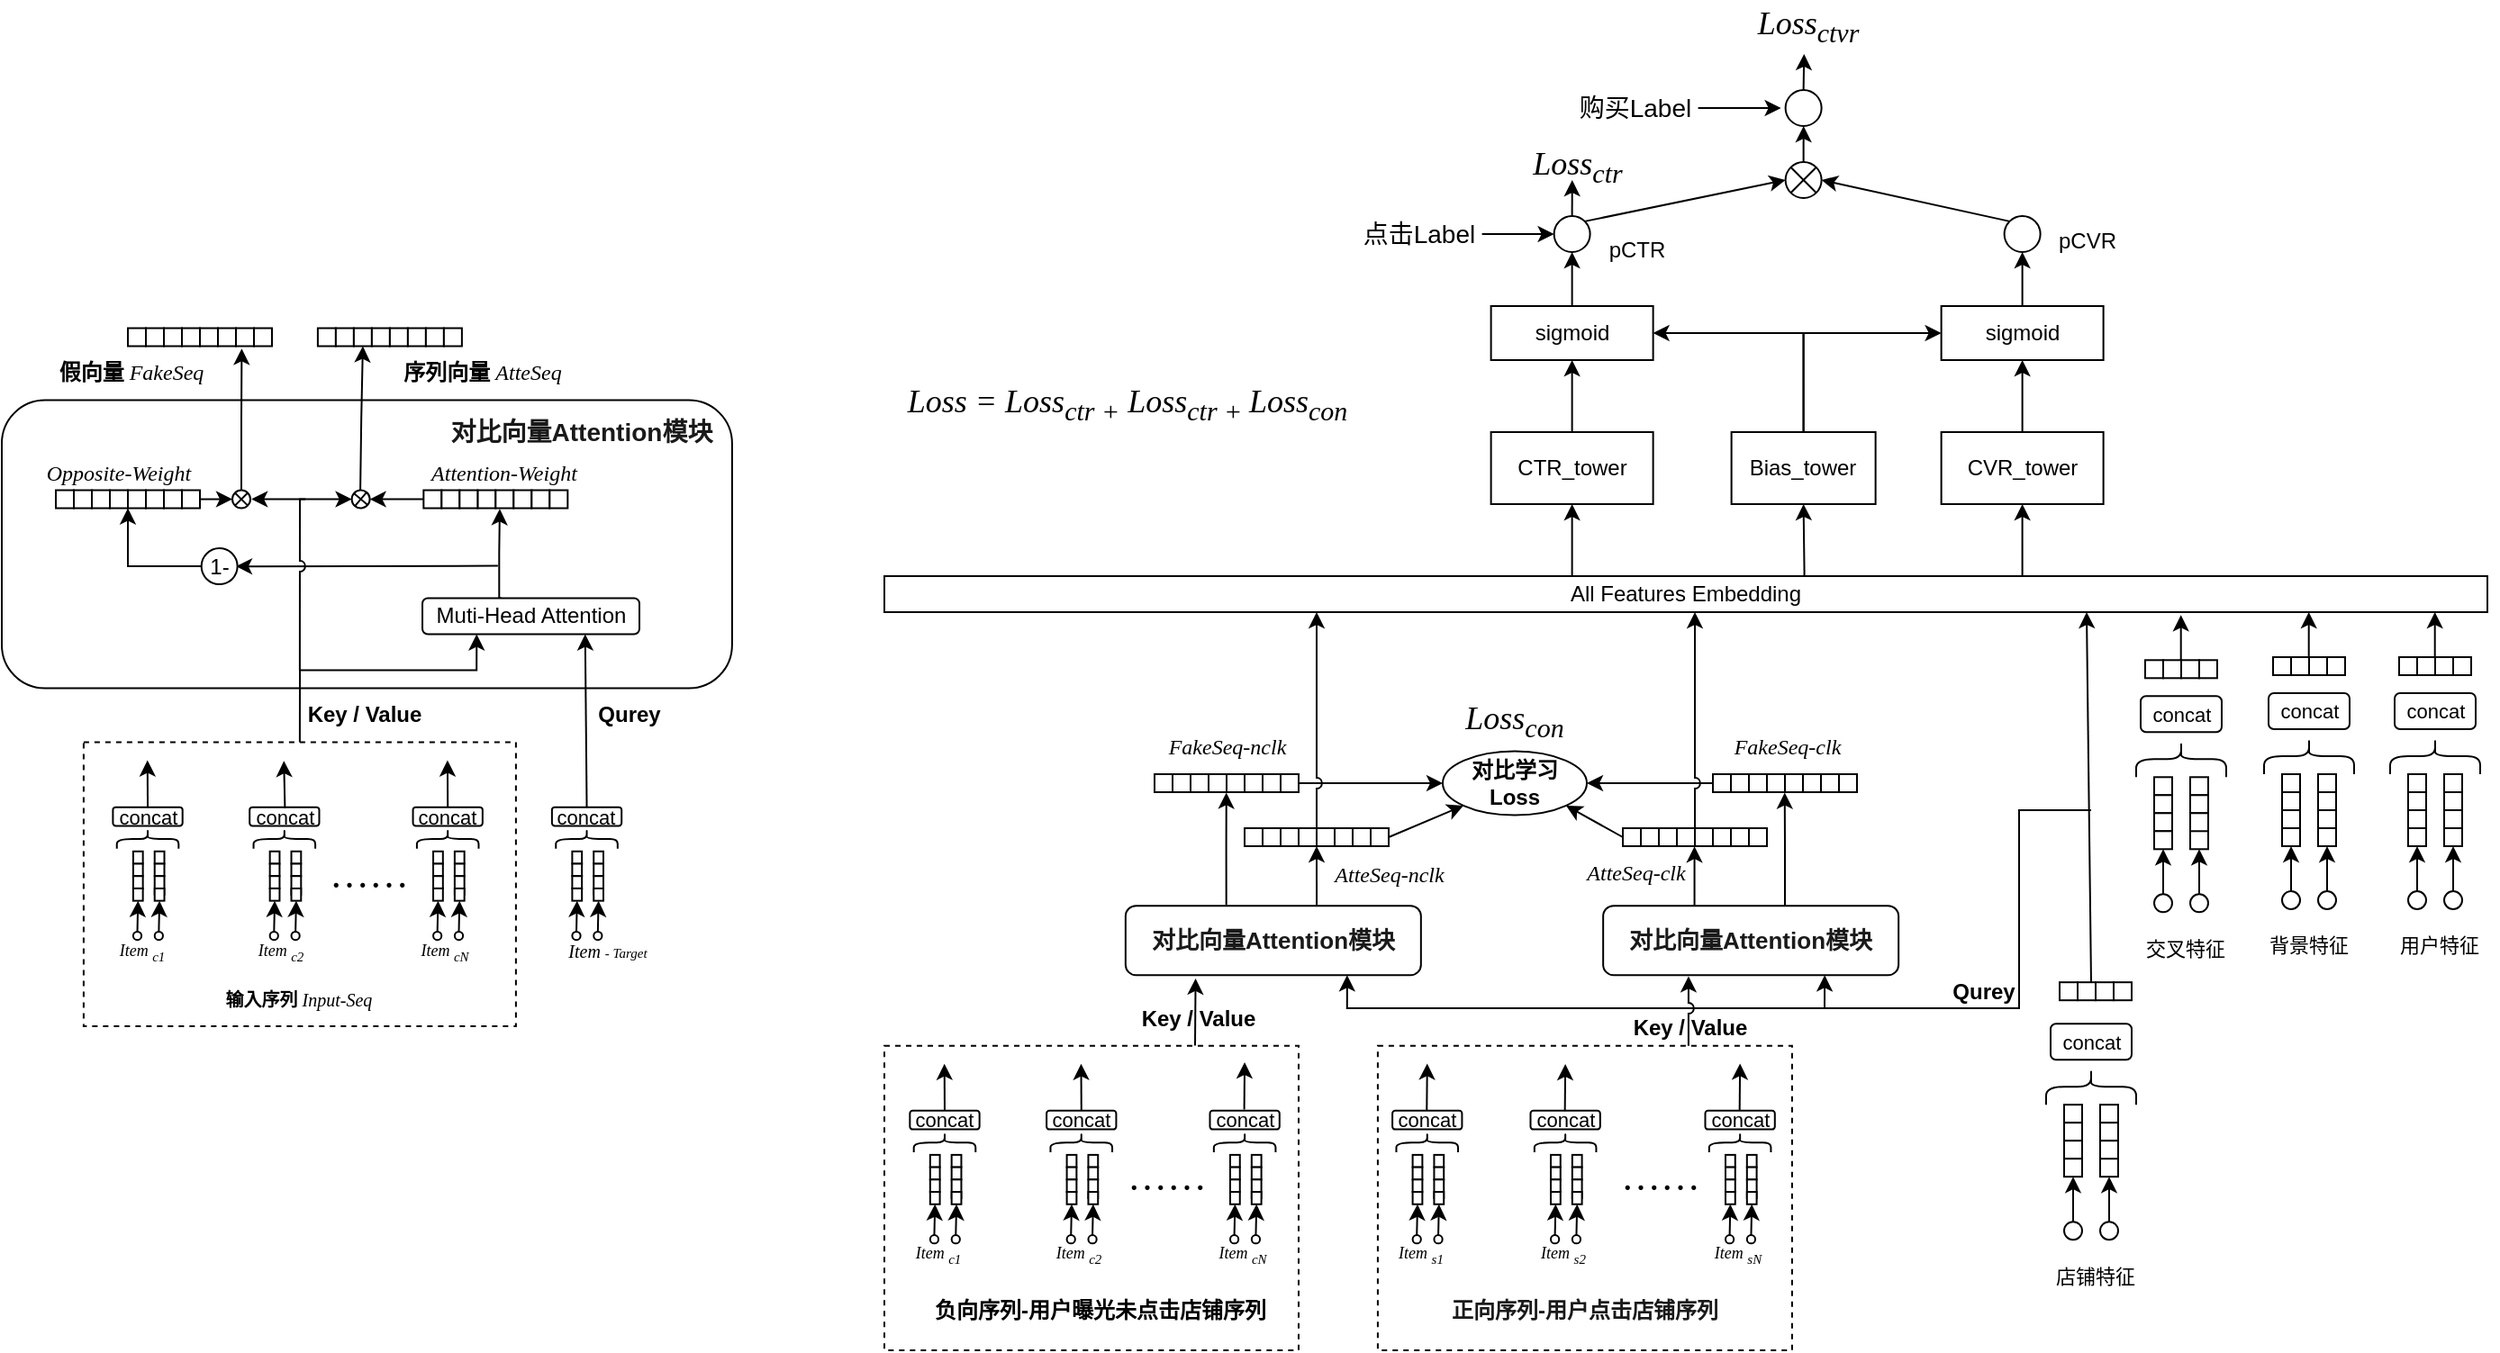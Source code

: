 <mxfile version="23.0.2" type="github">
  <diagram name="第 1 页" id="-MFmQp2PW4KRZaA67KiN">
    <mxGraphModel dx="920" dy="786" grid="1" gridSize="10" guides="1" tooltips="1" connect="1" arrows="1" fold="1" page="1" pageScale="1" pageWidth="827" pageHeight="1169" math="0" shadow="0">
      <root>
        <mxCell id="0" />
        <mxCell id="1" parent="0" />
        <mxCell id="eDhHdD21VxhMocc9II1k-335" value="" style="rounded=0;whiteSpace=wrap;html=1;fontFamily=Georgia;fontSize=22;dashed=1;" parent="1" vertex="1">
          <mxGeometry x="873.96" y="810.83" width="230" height="169.17" as="geometry" />
        </mxCell>
        <mxCell id="eDhHdD21VxhMocc9II1k-337" style="edgeStyle=orthogonalEdgeStyle;rounded=0;orthogonalLoop=1;jettySize=auto;html=1;entryX=0.75;entryY=1;entryDx=0;entryDy=0;jumpStyle=arc;" parent="1" target="eDhHdD21VxhMocc9II1k-332" edge="1">
          <mxGeometry relative="1" as="geometry">
            <mxPoint x="1270" y="680" as="sourcePoint" />
            <Array as="points">
              <mxPoint x="1230" y="680" />
              <mxPoint x="1230" y="790" />
              <mxPoint x="857" y="790" />
            </Array>
          </mxGeometry>
        </mxCell>
        <mxCell id="eDhHdD21VxhMocc9II1k-338" style="edgeStyle=orthogonalEdgeStyle;rounded=0;orthogonalLoop=1;jettySize=auto;html=1;exitX=0.75;exitY=0;exitDx=0;exitDy=0;entryX=0.237;entryY=1.047;entryDx=0;entryDy=0;entryPerimeter=0;" parent="1" source="eDhHdD21VxhMocc9II1k-333" target="eDhHdD21VxhMocc9II1k-332" edge="1">
          <mxGeometry relative="1" as="geometry" />
        </mxCell>
        <mxCell id="eDhHdD21VxhMocc9II1k-333" value="" style="rounded=0;whiteSpace=wrap;html=1;fontFamily=Georgia;fontSize=22;dashed=1;" parent="1" vertex="1">
          <mxGeometry x="600" y="810.83" width="230" height="169.17" as="geometry" />
        </mxCell>
        <mxCell id="eDhHdD21VxhMocc9II1k-95" value="" style="rounded=0;whiteSpace=wrap;html=1;fontFamily=Georgia;fontSize=22;dashed=1;" parent="1" vertex="1">
          <mxGeometry x="155.45" y="642.27" width="240" height="157.73" as="geometry" />
        </mxCell>
        <mxCell id="eDhHdD21VxhMocc9II1k-321" value="" style="rounded=1;whiteSpace=wrap;html=1;" parent="1" vertex="1">
          <mxGeometry x="110.0" y="452.27" width="405.45" height="160" as="geometry" />
        </mxCell>
        <mxCell id="IR68_CzAtFla6GQySJcf-41" value="All Features Embedding" style="rounded=0;whiteSpace=wrap;html=1;" parent="1" vertex="1">
          <mxGeometry x="600" y="550" width="890" height="20" as="geometry" />
        </mxCell>
        <mxCell id="IR68_CzAtFla6GQySJcf-42" value="" style="group" parent="1" vertex="1" connectable="0">
          <mxGeometry x="1361" y="570" width="135" height="200" as="geometry" />
        </mxCell>
        <mxCell id="IR68_CzAtFla6GQySJcf-43" value="" style="group" parent="IR68_CzAtFla6GQySJcf-42" vertex="1" connectable="0">
          <mxGeometry x="5" width="50" height="165" as="geometry" />
        </mxCell>
        <mxCell id="IR68_CzAtFla6GQySJcf-44" value="" style="group" parent="IR68_CzAtFla6GQySJcf-43" vertex="1" connectable="0">
          <mxGeometry y="25" width="50" height="65" as="geometry" />
        </mxCell>
        <mxCell id="IR68_CzAtFla6GQySJcf-45" value="" style="group" parent="IR68_CzAtFla6GQySJcf-44" vertex="1" connectable="0">
          <mxGeometry x="5" width="40" height="10" as="geometry" />
        </mxCell>
        <mxCell id="IR68_CzAtFla6GQySJcf-46" value="" style="rounded=0;whiteSpace=wrap;html=1;fontSize=22;" parent="IR68_CzAtFla6GQySJcf-45" vertex="1">
          <mxGeometry width="10" height="10" as="geometry" />
        </mxCell>
        <mxCell id="IR68_CzAtFla6GQySJcf-47" style="edgeStyle=none;rounded=0;orthogonalLoop=1;jettySize=auto;html=1;exitX=1;exitY=1;exitDx=0;exitDy=0;fontSize=22;" parent="IR68_CzAtFla6GQySJcf-45" source="IR68_CzAtFla6GQySJcf-46" target="IR68_CzAtFla6GQySJcf-46" edge="1">
          <mxGeometry relative="1" as="geometry" />
        </mxCell>
        <mxCell id="IR68_CzAtFla6GQySJcf-48" value="" style="rounded=0;whiteSpace=wrap;html=1;fontSize=22;" parent="IR68_CzAtFla6GQySJcf-45" vertex="1">
          <mxGeometry x="10" width="10" height="10" as="geometry" />
        </mxCell>
        <mxCell id="IR68_CzAtFla6GQySJcf-49" value="" style="rounded=0;whiteSpace=wrap;html=1;fontSize=22;" parent="IR68_CzAtFla6GQySJcf-45" vertex="1">
          <mxGeometry x="20" width="10" height="10" as="geometry" />
        </mxCell>
        <mxCell id="IR68_CzAtFla6GQySJcf-50" value="" style="rounded=0;whiteSpace=wrap;html=1;fontSize=22;" parent="IR68_CzAtFla6GQySJcf-45" vertex="1">
          <mxGeometry x="30" width="10" height="10" as="geometry" />
        </mxCell>
        <mxCell id="IR68_CzAtFla6GQySJcf-51" value="" style="shape=curlyBracket;whiteSpace=wrap;html=1;rounded=1;flipH=1;fontSize=22;rotation=-90;size=0.5;" parent="IR68_CzAtFla6GQySJcf-44" vertex="1">
          <mxGeometry x="15" y="30" width="20" height="50" as="geometry" />
        </mxCell>
        <mxCell id="IR68_CzAtFla6GQySJcf-52" value="&lt;font style=&quot;font-size: 11px;&quot;&gt;concat&lt;/font&gt;" style="rounded=1;whiteSpace=wrap;html=1;fontSize=11;" parent="IR68_CzAtFla6GQySJcf-44" vertex="1">
          <mxGeometry x="2.5" y="20" width="45" height="20" as="geometry" />
        </mxCell>
        <mxCell id="IR68_CzAtFla6GQySJcf-53" value="" style="rounded=0;whiteSpace=wrap;html=1;fontSize=22;" parent="IR68_CzAtFla6GQySJcf-43" vertex="1">
          <mxGeometry x="10" y="90" width="10" height="10" as="geometry" />
        </mxCell>
        <mxCell id="IR68_CzAtFla6GQySJcf-54" value="" style="rounded=0;whiteSpace=wrap;html=1;fontSize=22;" parent="IR68_CzAtFla6GQySJcf-43" vertex="1">
          <mxGeometry x="10" y="100" width="10" height="10" as="geometry" />
        </mxCell>
        <mxCell id="IR68_CzAtFla6GQySJcf-55" value="" style="rounded=0;whiteSpace=wrap;html=1;fontSize=22;" parent="IR68_CzAtFla6GQySJcf-43" vertex="1">
          <mxGeometry x="10" y="110" width="10" height="10" as="geometry" />
        </mxCell>
        <mxCell id="IR68_CzAtFla6GQySJcf-56" value="" style="rounded=0;whiteSpace=wrap;html=1;fontSize=22;" parent="IR68_CzAtFla6GQySJcf-43" vertex="1">
          <mxGeometry x="10" y="120" width="10" height="10" as="geometry" />
        </mxCell>
        <mxCell id="IR68_CzAtFla6GQySJcf-57" value="" style="rounded=0;whiteSpace=wrap;html=1;fontSize=22;" parent="IR68_CzAtFla6GQySJcf-43" vertex="1">
          <mxGeometry x="30" y="90" width="10" height="10" as="geometry" />
        </mxCell>
        <mxCell id="IR68_CzAtFla6GQySJcf-58" value="" style="rounded=0;whiteSpace=wrap;html=1;fontSize=22;" parent="IR68_CzAtFla6GQySJcf-43" vertex="1">
          <mxGeometry x="30" y="100" width="10" height="10" as="geometry" />
        </mxCell>
        <mxCell id="IR68_CzAtFla6GQySJcf-59" value="" style="rounded=0;whiteSpace=wrap;html=1;fontSize=22;" parent="IR68_CzAtFla6GQySJcf-43" vertex="1">
          <mxGeometry x="30" y="110" width="10" height="15" as="geometry" />
        </mxCell>
        <mxCell id="IR68_CzAtFla6GQySJcf-60" value="" style="rounded=0;whiteSpace=wrap;html=1;fontSize=22;" parent="IR68_CzAtFla6GQySJcf-43" vertex="1">
          <mxGeometry x="30" y="120" width="10" height="10" as="geometry" />
        </mxCell>
        <mxCell id="IR68_CzAtFla6GQySJcf-61" value="" style="ellipse;whiteSpace=wrap;html=1;aspect=fixed;fontSize=11;" parent="IR68_CzAtFla6GQySJcf-43" vertex="1">
          <mxGeometry x="10" y="155" width="10" height="10" as="geometry" />
        </mxCell>
        <mxCell id="IR68_CzAtFla6GQySJcf-62" value="" style="ellipse;whiteSpace=wrap;html=1;aspect=fixed;fontSize=11;" parent="IR68_CzAtFla6GQySJcf-43" vertex="1">
          <mxGeometry x="30" y="155" width="10" height="10" as="geometry" />
        </mxCell>
        <mxCell id="IR68_CzAtFla6GQySJcf-63" value="" style="endArrow=classic;html=1;rounded=0;fontSize=11;exitX=0.5;exitY=0;exitDx=0;exitDy=0;entryX=0.5;entryY=1;entryDx=0;entryDy=0;" parent="IR68_CzAtFla6GQySJcf-43" source="IR68_CzAtFla6GQySJcf-61" target="IR68_CzAtFla6GQySJcf-56" edge="1">
          <mxGeometry width="50" height="50" relative="1" as="geometry">
            <mxPoint x="-20" y="65" as="sourcePoint" />
            <mxPoint x="30" y="15" as="targetPoint" />
          </mxGeometry>
        </mxCell>
        <mxCell id="IR68_CzAtFla6GQySJcf-64" value="" style="endArrow=classic;html=1;rounded=0;fontSize=11;exitX=0.5;exitY=0;exitDx=0;exitDy=0;entryX=0.5;entryY=1;entryDx=0;entryDy=0;" parent="IR68_CzAtFla6GQySJcf-43" source="IR68_CzAtFla6GQySJcf-62" target="IR68_CzAtFla6GQySJcf-60" edge="1">
          <mxGeometry width="50" height="50" relative="1" as="geometry">
            <mxPoint x="34.82" y="155" as="sourcePoint" />
            <mxPoint x="34.82" y="130" as="targetPoint" />
          </mxGeometry>
        </mxCell>
        <mxCell id="IR68_CzAtFla6GQySJcf-65" value="" style="endArrow=classic;html=1;rounded=0;fontSize=11;exitX=0.5;exitY=0;exitDx=0;exitDy=0;entryX=0.5;entryY=1;entryDx=0;entryDy=0;" parent="IR68_CzAtFla6GQySJcf-43" edge="1">
          <mxGeometry width="50" height="50" relative="1" as="geometry">
            <mxPoint x="24.85" y="25" as="sourcePoint" />
            <mxPoint x="24.85" as="targetPoint" />
          </mxGeometry>
        </mxCell>
        <mxCell id="IR68_CzAtFla6GQySJcf-66" value="" style="group" parent="IR68_CzAtFla6GQySJcf-42" vertex="1" connectable="0">
          <mxGeometry x="75" width="50" height="165" as="geometry" />
        </mxCell>
        <mxCell id="IR68_CzAtFla6GQySJcf-67" value="" style="group" parent="IR68_CzAtFla6GQySJcf-66" vertex="1" connectable="0">
          <mxGeometry y="25" width="50" height="65" as="geometry" />
        </mxCell>
        <mxCell id="IR68_CzAtFla6GQySJcf-68" value="" style="group" parent="IR68_CzAtFla6GQySJcf-67" vertex="1" connectable="0">
          <mxGeometry x="5" width="40" height="10" as="geometry" />
        </mxCell>
        <mxCell id="IR68_CzAtFla6GQySJcf-69" value="" style="rounded=0;whiteSpace=wrap;html=1;fontSize=22;" parent="IR68_CzAtFla6GQySJcf-68" vertex="1">
          <mxGeometry width="10" height="10" as="geometry" />
        </mxCell>
        <mxCell id="IR68_CzAtFla6GQySJcf-70" style="edgeStyle=none;rounded=0;orthogonalLoop=1;jettySize=auto;html=1;exitX=1;exitY=1;exitDx=0;exitDy=0;fontSize=22;" parent="IR68_CzAtFla6GQySJcf-68" source="IR68_CzAtFla6GQySJcf-69" target="IR68_CzAtFla6GQySJcf-69" edge="1">
          <mxGeometry relative="1" as="geometry" />
        </mxCell>
        <mxCell id="IR68_CzAtFla6GQySJcf-71" value="" style="rounded=0;whiteSpace=wrap;html=1;fontSize=22;" parent="IR68_CzAtFla6GQySJcf-68" vertex="1">
          <mxGeometry x="10" width="10" height="10" as="geometry" />
        </mxCell>
        <mxCell id="IR68_CzAtFla6GQySJcf-72" value="" style="rounded=0;whiteSpace=wrap;html=1;fontSize=22;" parent="IR68_CzAtFla6GQySJcf-68" vertex="1">
          <mxGeometry x="20" width="10" height="10" as="geometry" />
        </mxCell>
        <mxCell id="IR68_CzAtFla6GQySJcf-73" value="" style="rounded=0;whiteSpace=wrap;html=1;fontSize=22;" parent="IR68_CzAtFla6GQySJcf-68" vertex="1">
          <mxGeometry x="30" width="10" height="10" as="geometry" />
        </mxCell>
        <mxCell id="IR68_CzAtFla6GQySJcf-74" value="" style="shape=curlyBracket;whiteSpace=wrap;html=1;rounded=1;flipH=1;fontSize=22;rotation=-90;size=0.5;" parent="IR68_CzAtFla6GQySJcf-67" vertex="1">
          <mxGeometry x="15" y="30" width="20" height="50" as="geometry" />
        </mxCell>
        <mxCell id="IR68_CzAtFla6GQySJcf-75" value="&lt;font style=&quot;font-size: 11px;&quot;&gt;concat&lt;/font&gt;" style="rounded=1;whiteSpace=wrap;html=1;fontSize=11;" parent="IR68_CzAtFla6GQySJcf-67" vertex="1">
          <mxGeometry x="2.5" y="20" width="45" height="20" as="geometry" />
        </mxCell>
        <mxCell id="IR68_CzAtFla6GQySJcf-76" value="" style="rounded=0;whiteSpace=wrap;html=1;fontSize=22;" parent="IR68_CzAtFla6GQySJcf-66" vertex="1">
          <mxGeometry x="10" y="90" width="10" height="10" as="geometry" />
        </mxCell>
        <mxCell id="IR68_CzAtFla6GQySJcf-77" value="" style="rounded=0;whiteSpace=wrap;html=1;fontSize=22;" parent="IR68_CzAtFla6GQySJcf-66" vertex="1">
          <mxGeometry x="10" y="100" width="10" height="10" as="geometry" />
        </mxCell>
        <mxCell id="IR68_CzAtFla6GQySJcf-78" value="" style="rounded=0;whiteSpace=wrap;html=1;fontSize=22;" parent="IR68_CzAtFla6GQySJcf-66" vertex="1">
          <mxGeometry x="10" y="110" width="10" height="10" as="geometry" />
        </mxCell>
        <mxCell id="IR68_CzAtFla6GQySJcf-79" value="" style="rounded=0;whiteSpace=wrap;html=1;fontSize=22;" parent="IR68_CzAtFla6GQySJcf-66" vertex="1">
          <mxGeometry x="10" y="120" width="10" height="10" as="geometry" />
        </mxCell>
        <mxCell id="IR68_CzAtFla6GQySJcf-80" value="" style="rounded=0;whiteSpace=wrap;html=1;fontSize=22;" parent="IR68_CzAtFla6GQySJcf-66" vertex="1">
          <mxGeometry x="30" y="90" width="10" height="10" as="geometry" />
        </mxCell>
        <mxCell id="IR68_CzAtFla6GQySJcf-81" value="" style="rounded=0;whiteSpace=wrap;html=1;fontSize=22;" parent="IR68_CzAtFla6GQySJcf-66" vertex="1">
          <mxGeometry x="30" y="100" width="10" height="10" as="geometry" />
        </mxCell>
        <mxCell id="IR68_CzAtFla6GQySJcf-82" value="" style="rounded=0;whiteSpace=wrap;html=1;fontSize=22;" parent="IR68_CzAtFla6GQySJcf-66" vertex="1">
          <mxGeometry x="30" y="110" width="10" height="15" as="geometry" />
        </mxCell>
        <mxCell id="IR68_CzAtFla6GQySJcf-83" value="" style="rounded=0;whiteSpace=wrap;html=1;fontSize=22;" parent="IR68_CzAtFla6GQySJcf-66" vertex="1">
          <mxGeometry x="30" y="120" width="10" height="10" as="geometry" />
        </mxCell>
        <mxCell id="IR68_CzAtFla6GQySJcf-84" value="" style="ellipse;whiteSpace=wrap;html=1;aspect=fixed;fontSize=11;" parent="IR68_CzAtFla6GQySJcf-66" vertex="1">
          <mxGeometry x="10" y="155" width="10" height="10" as="geometry" />
        </mxCell>
        <mxCell id="IR68_CzAtFla6GQySJcf-85" value="" style="ellipse;whiteSpace=wrap;html=1;aspect=fixed;fontSize=11;" parent="IR68_CzAtFla6GQySJcf-66" vertex="1">
          <mxGeometry x="30" y="155" width="10" height="10" as="geometry" />
        </mxCell>
        <mxCell id="IR68_CzAtFla6GQySJcf-86" value="" style="endArrow=classic;html=1;rounded=0;fontSize=11;exitX=0.5;exitY=0;exitDx=0;exitDy=0;entryX=0.5;entryY=1;entryDx=0;entryDy=0;" parent="IR68_CzAtFla6GQySJcf-66" source="IR68_CzAtFla6GQySJcf-84" target="IR68_CzAtFla6GQySJcf-79" edge="1">
          <mxGeometry width="50" height="50" relative="1" as="geometry">
            <mxPoint x="-20" y="65" as="sourcePoint" />
            <mxPoint x="30" y="15" as="targetPoint" />
          </mxGeometry>
        </mxCell>
        <mxCell id="IR68_CzAtFla6GQySJcf-87" value="" style="endArrow=classic;html=1;rounded=0;fontSize=11;exitX=0.5;exitY=0;exitDx=0;exitDy=0;entryX=0.5;entryY=1;entryDx=0;entryDy=0;" parent="IR68_CzAtFla6GQySJcf-66" source="IR68_CzAtFla6GQySJcf-85" target="IR68_CzAtFla6GQySJcf-83" edge="1">
          <mxGeometry width="50" height="50" relative="1" as="geometry">
            <mxPoint x="34.82" y="155" as="sourcePoint" />
            <mxPoint x="34.82" y="130" as="targetPoint" />
          </mxGeometry>
        </mxCell>
        <mxCell id="IR68_CzAtFla6GQySJcf-88" value="" style="endArrow=classic;html=1;rounded=0;fontSize=11;exitX=0.5;exitY=0;exitDx=0;exitDy=0;entryX=0.5;entryY=1;entryDx=0;entryDy=0;" parent="IR68_CzAtFla6GQySJcf-66" edge="1">
          <mxGeometry width="50" height="50" relative="1" as="geometry">
            <mxPoint x="24.85" y="25" as="sourcePoint" />
            <mxPoint x="24.85" as="targetPoint" />
          </mxGeometry>
        </mxCell>
        <mxCell id="IR68_CzAtFla6GQySJcf-89" value="背景特征" style="text;html=1;align=center;verticalAlign=middle;whiteSpace=wrap;rounded=0;fontSize=11;" parent="IR68_CzAtFla6GQySJcf-42" vertex="1">
          <mxGeometry y="170" width="60" height="30" as="geometry" />
        </mxCell>
        <mxCell id="IR68_CzAtFla6GQySJcf-90" value="用户特征" style="text;html=1;align=center;verticalAlign=middle;whiteSpace=wrap;rounded=0;fontSize=11;" parent="IR68_CzAtFla6GQySJcf-42" vertex="1">
          <mxGeometry x="70" y="170" width="65" height="30" as="geometry" />
        </mxCell>
        <mxCell id="IR68_CzAtFla6GQySJcf-129" value="" style="group" parent="1" vertex="1" connectable="0">
          <mxGeometry x="1290" y="571.65" width="70" height="200" as="geometry" />
        </mxCell>
        <mxCell id="IR68_CzAtFla6GQySJcf-130" value="" style="group" parent="IR68_CzAtFla6GQySJcf-129" vertex="1" connectable="0">
          <mxGeometry x="5" width="50" height="165" as="geometry" />
        </mxCell>
        <mxCell id="IR68_CzAtFla6GQySJcf-131" value="" style="group" parent="IR68_CzAtFla6GQySJcf-130" vertex="1" connectable="0">
          <mxGeometry y="25" width="50" height="65" as="geometry" />
        </mxCell>
        <mxCell id="IR68_CzAtFla6GQySJcf-132" value="" style="group" parent="IR68_CzAtFla6GQySJcf-131" vertex="1" connectable="0">
          <mxGeometry x="5" width="40" height="10" as="geometry" />
        </mxCell>
        <mxCell id="IR68_CzAtFla6GQySJcf-133" value="" style="rounded=0;whiteSpace=wrap;html=1;fontSize=22;" parent="IR68_CzAtFla6GQySJcf-132" vertex="1">
          <mxGeometry width="10" height="10" as="geometry" />
        </mxCell>
        <mxCell id="IR68_CzAtFla6GQySJcf-134" style="edgeStyle=none;rounded=0;orthogonalLoop=1;jettySize=auto;html=1;exitX=1;exitY=1;exitDx=0;exitDy=0;fontSize=22;" parent="IR68_CzAtFla6GQySJcf-132" source="IR68_CzAtFla6GQySJcf-133" target="IR68_CzAtFla6GQySJcf-133" edge="1">
          <mxGeometry relative="1" as="geometry" />
        </mxCell>
        <mxCell id="IR68_CzAtFla6GQySJcf-135" value="" style="rounded=0;whiteSpace=wrap;html=1;fontSize=22;" parent="IR68_CzAtFla6GQySJcf-132" vertex="1">
          <mxGeometry x="10" width="10" height="10" as="geometry" />
        </mxCell>
        <mxCell id="IR68_CzAtFla6GQySJcf-136" value="" style="rounded=0;whiteSpace=wrap;html=1;fontSize=22;" parent="IR68_CzAtFla6GQySJcf-132" vertex="1">
          <mxGeometry x="20" width="10" height="10" as="geometry" />
        </mxCell>
        <mxCell id="IR68_CzAtFla6GQySJcf-137" value="" style="rounded=0;whiteSpace=wrap;html=1;fontSize=22;" parent="IR68_CzAtFla6GQySJcf-132" vertex="1">
          <mxGeometry x="30" width="10" height="10" as="geometry" />
        </mxCell>
        <mxCell id="IR68_CzAtFla6GQySJcf-138" value="" style="shape=curlyBracket;whiteSpace=wrap;html=1;rounded=1;flipH=1;fontSize=22;rotation=-90;size=0.5;" parent="IR68_CzAtFla6GQySJcf-131" vertex="1">
          <mxGeometry x="15" y="30" width="20" height="50" as="geometry" />
        </mxCell>
        <mxCell id="IR68_CzAtFla6GQySJcf-139" value="&lt;font style=&quot;font-size: 11px;&quot;&gt;concat&lt;/font&gt;" style="rounded=1;whiteSpace=wrap;html=1;fontSize=11;" parent="IR68_CzAtFla6GQySJcf-131" vertex="1">
          <mxGeometry x="2.5" y="20" width="45" height="20" as="geometry" />
        </mxCell>
        <mxCell id="IR68_CzAtFla6GQySJcf-140" value="" style="rounded=0;whiteSpace=wrap;html=1;fontSize=22;" parent="IR68_CzAtFla6GQySJcf-130" vertex="1">
          <mxGeometry x="10" y="90" width="10" height="10" as="geometry" />
        </mxCell>
        <mxCell id="IR68_CzAtFla6GQySJcf-141" value="" style="rounded=0;whiteSpace=wrap;html=1;fontSize=22;" parent="IR68_CzAtFla6GQySJcf-130" vertex="1">
          <mxGeometry x="10" y="100" width="10" height="10" as="geometry" />
        </mxCell>
        <mxCell id="IR68_CzAtFla6GQySJcf-142" value="" style="rounded=0;whiteSpace=wrap;html=1;fontSize=22;" parent="IR68_CzAtFla6GQySJcf-130" vertex="1">
          <mxGeometry x="10" y="110" width="10" height="10" as="geometry" />
        </mxCell>
        <mxCell id="IR68_CzAtFla6GQySJcf-143" value="" style="rounded=0;whiteSpace=wrap;html=1;fontSize=22;" parent="IR68_CzAtFla6GQySJcf-130" vertex="1">
          <mxGeometry x="10" y="120" width="10" height="10" as="geometry" />
        </mxCell>
        <mxCell id="IR68_CzAtFla6GQySJcf-144" value="" style="rounded=0;whiteSpace=wrap;html=1;fontSize=22;" parent="IR68_CzAtFla6GQySJcf-130" vertex="1">
          <mxGeometry x="30" y="90" width="10" height="10" as="geometry" />
        </mxCell>
        <mxCell id="IR68_CzAtFla6GQySJcf-145" value="" style="rounded=0;whiteSpace=wrap;html=1;fontSize=22;" parent="IR68_CzAtFla6GQySJcf-130" vertex="1">
          <mxGeometry x="30" y="100" width="10" height="10" as="geometry" />
        </mxCell>
        <mxCell id="IR68_CzAtFla6GQySJcf-146" value="" style="rounded=0;whiteSpace=wrap;html=1;fontSize=22;" parent="IR68_CzAtFla6GQySJcf-130" vertex="1">
          <mxGeometry x="30" y="110" width="10" height="15" as="geometry" />
        </mxCell>
        <mxCell id="IR68_CzAtFla6GQySJcf-147" value="" style="rounded=0;whiteSpace=wrap;html=1;fontSize=22;" parent="IR68_CzAtFla6GQySJcf-130" vertex="1">
          <mxGeometry x="30" y="120" width="10" height="10" as="geometry" />
        </mxCell>
        <mxCell id="IR68_CzAtFla6GQySJcf-148" value="" style="ellipse;whiteSpace=wrap;html=1;aspect=fixed;fontSize=11;" parent="IR68_CzAtFla6GQySJcf-130" vertex="1">
          <mxGeometry x="10" y="155" width="10" height="10" as="geometry" />
        </mxCell>
        <mxCell id="IR68_CzAtFla6GQySJcf-149" value="" style="ellipse;whiteSpace=wrap;html=1;aspect=fixed;fontSize=11;" parent="IR68_CzAtFla6GQySJcf-130" vertex="1">
          <mxGeometry x="30" y="155" width="10" height="10" as="geometry" />
        </mxCell>
        <mxCell id="IR68_CzAtFla6GQySJcf-150" value="" style="endArrow=classic;html=1;rounded=0;fontSize=11;exitX=0.5;exitY=0;exitDx=0;exitDy=0;entryX=0.5;entryY=1;entryDx=0;entryDy=0;" parent="IR68_CzAtFla6GQySJcf-130" source="IR68_CzAtFla6GQySJcf-148" target="IR68_CzAtFla6GQySJcf-143" edge="1">
          <mxGeometry width="50" height="50" relative="1" as="geometry">
            <mxPoint x="-20" y="65" as="sourcePoint" />
            <mxPoint x="30" y="15" as="targetPoint" />
          </mxGeometry>
        </mxCell>
        <mxCell id="IR68_CzAtFla6GQySJcf-151" value="" style="endArrow=classic;html=1;rounded=0;fontSize=11;exitX=0.5;exitY=0;exitDx=0;exitDy=0;entryX=0.5;entryY=1;entryDx=0;entryDy=0;" parent="IR68_CzAtFla6GQySJcf-130" source="IR68_CzAtFla6GQySJcf-149" target="IR68_CzAtFla6GQySJcf-147" edge="1">
          <mxGeometry width="50" height="50" relative="1" as="geometry">
            <mxPoint x="34.82" y="155" as="sourcePoint" />
            <mxPoint x="34.82" y="130" as="targetPoint" />
          </mxGeometry>
        </mxCell>
        <mxCell id="IR68_CzAtFla6GQySJcf-152" value="" style="endArrow=classic;html=1;rounded=0;fontSize=11;exitX=0.5;exitY=0;exitDx=0;exitDy=0;entryX=0.5;entryY=1;entryDx=0;entryDy=0;" parent="IR68_CzAtFla6GQySJcf-130" edge="1">
          <mxGeometry width="50" height="50" relative="1" as="geometry">
            <mxPoint x="24.85" y="25" as="sourcePoint" />
            <mxPoint x="24.85" as="targetPoint" />
          </mxGeometry>
        </mxCell>
        <mxCell id="IR68_CzAtFla6GQySJcf-153" value="交叉特征" style="text;html=1;align=center;verticalAlign=middle;whiteSpace=wrap;rounded=0;fontSize=11;" parent="IR68_CzAtFla6GQySJcf-129" vertex="1">
          <mxGeometry x="-5" y="170" width="75" height="30" as="geometry" />
        </mxCell>
        <mxCell id="IR68_CzAtFla6GQySJcf-156" value="" style="endArrow=classic;html=1;rounded=0;fontFamily=Georgia;fontSize=11;exitX=0.75;exitY=0;exitDx=0;exitDy=0;entryX=0.75;entryY=1;entryDx=0;entryDy=0;" parent="1" source="IR68_CzAtFla6GQySJcf-398" target="IR68_CzAtFla6GQySJcf-41" edge="1">
          <mxGeometry width="50" height="50" relative="1" as="geometry">
            <mxPoint x="1248" y="640" as="sourcePoint" />
            <mxPoint x="1271" y="620" as="targetPoint" />
          </mxGeometry>
        </mxCell>
        <mxCell id="IR68_CzAtFla6GQySJcf-157" value="" style="group;rotation=90;" parent="1" vertex="1" connectable="0">
          <mxGeometry x="1234" y="750" width="80" height="120" as="geometry" />
        </mxCell>
        <mxCell id="IR68_CzAtFla6GQySJcf-158" value="" style="group" parent="IR68_CzAtFla6GQySJcf-157" vertex="1" connectable="0">
          <mxGeometry x="-182.388" y="60.83" width="40" height="44.571" as="geometry" />
        </mxCell>
        <mxCell id="IR68_CzAtFla6GQySJcf-159" value="" style="shape=curlyBracket;whiteSpace=wrap;html=1;rounded=1;flipH=1;fontSize=22;rotation=-90;size=0.5;" parent="IR68_CzAtFla6GQySJcf-158" vertex="1">
          <mxGeometry x="18.077" y="36.621" width="10.769" height="34.286" as="geometry" />
        </mxCell>
        <mxCell id="IR68_CzAtFla6GQySJcf-160" value="&lt;font style=&quot;font-size: 11px;&quot;&gt;concat&lt;/font&gt;" style="rounded=1;whiteSpace=wrap;html=1;fontSize=11;" parent="IR68_CzAtFla6GQySJcf-158" vertex="1">
          <mxGeometry x="4.14" y="36.05" width="38.65" height="10.43" as="geometry" />
        </mxCell>
        <mxCell id="eDhHdD21VxhMocc9II1k-331" style="edgeStyle=none;rounded=0;orthogonalLoop=1;jettySize=auto;html=1;exitX=0.5;exitY=0;exitDx=0;exitDy=0;fontFamily=Georgia;fontSize=10;" parent="IR68_CzAtFla6GQySJcf-158" edge="1">
          <mxGeometry relative="1" as="geometry">
            <mxPoint x="23.458" y="9.88" as="targetPoint" />
            <mxPoint x="23.228" y="36.05" as="sourcePoint" />
          </mxGeometry>
        </mxCell>
        <mxCell id="IR68_CzAtFla6GQySJcf-161" value="" style="rounded=0;whiteSpace=wrap;html=1;fontSize=22;" parent="IR68_CzAtFla6GQySJcf-157" vertex="1">
          <mxGeometry x="-167.003" y="121.451" width="5.385" height="6.857" as="geometry" />
        </mxCell>
        <mxCell id="IR68_CzAtFla6GQySJcf-162" value="" style="rounded=0;whiteSpace=wrap;html=1;fontSize=22;" parent="IR68_CzAtFla6GQySJcf-157" vertex="1">
          <mxGeometry x="-167.003" y="128.309" width="5.385" height="6.857" as="geometry" />
        </mxCell>
        <mxCell id="IR68_CzAtFla6GQySJcf-163" value="" style="rounded=0;whiteSpace=wrap;html=1;fontSize=22;" parent="IR68_CzAtFla6GQySJcf-157" vertex="1">
          <mxGeometry x="-167.003" y="135.166" width="5.385" height="6.857" as="geometry" />
        </mxCell>
        <mxCell id="IR68_CzAtFla6GQySJcf-164" value="" style="rounded=0;whiteSpace=wrap;html=1;fontSize=22;" parent="IR68_CzAtFla6GQySJcf-157" vertex="1">
          <mxGeometry x="-167.003" y="142.023" width="5.385" height="6.857" as="geometry" />
        </mxCell>
        <mxCell id="IR68_CzAtFla6GQySJcf-165" value="" style="rounded=0;whiteSpace=wrap;html=1;fontSize=22;" parent="IR68_CzAtFla6GQySJcf-157" vertex="1">
          <mxGeometry x="-155.084" y="121.451" width="5.385" height="6.857" as="geometry" />
        </mxCell>
        <mxCell id="IR68_CzAtFla6GQySJcf-166" value="" style="rounded=0;whiteSpace=wrap;html=1;fontSize=22;" parent="IR68_CzAtFla6GQySJcf-157" vertex="1">
          <mxGeometry x="-155.084" y="128.309" width="5.385" height="6.857" as="geometry" />
        </mxCell>
        <mxCell id="IR68_CzAtFla6GQySJcf-167" value="" style="rounded=0;whiteSpace=wrap;html=1;fontSize=22;" parent="IR68_CzAtFla6GQySJcf-157" vertex="1">
          <mxGeometry x="-155.084" y="135.166" width="5.385" height="10.286" as="geometry" />
        </mxCell>
        <mxCell id="IR68_CzAtFla6GQySJcf-168" value="" style="rounded=0;whiteSpace=wrap;html=1;fontSize=22;" parent="IR68_CzAtFla6GQySJcf-157" vertex="1">
          <mxGeometry x="-155.084" y="142.023" width="5.385" height="6.857" as="geometry" />
        </mxCell>
        <mxCell id="IR68_CzAtFla6GQySJcf-169" value="" style="ellipse;whiteSpace=wrap;html=1;aspect=fixed;fontSize=11;" parent="IR68_CzAtFla6GQySJcf-157" vertex="1">
          <mxGeometry x="-167.003" y="166.023" width="4.615" height="4.615" as="geometry" />
        </mxCell>
        <mxCell id="IR68_CzAtFla6GQySJcf-170" value="" style="ellipse;whiteSpace=wrap;html=1;aspect=fixed;fontSize=11;" parent="IR68_CzAtFla6GQySJcf-157" vertex="1">
          <mxGeometry x="-155.084" y="166.023" width="4.615" height="4.615" as="geometry" />
        </mxCell>
        <mxCell id="IR68_CzAtFla6GQySJcf-171" value="" style="endArrow=classic;html=1;rounded=0;fontSize=11;exitX=0.5;exitY=0;exitDx=0;exitDy=0;entryX=0.5;entryY=1;entryDx=0;entryDy=0;" parent="IR68_CzAtFla6GQySJcf-157" source="IR68_CzAtFla6GQySJcf-169" target="IR68_CzAtFla6GQySJcf-164" edge="1">
          <mxGeometry width="50" height="50" relative="1" as="geometry">
            <mxPoint x="-498.157" y="-108.263" as="sourcePoint" />
            <mxPoint x="-471.234" y="-142.549" as="targetPoint" />
          </mxGeometry>
        </mxCell>
        <mxCell id="IR68_CzAtFla6GQySJcf-172" value="" style="endArrow=classic;html=1;rounded=0;fontSize=11;exitX=0.5;exitY=0;exitDx=0;exitDy=0;entryX=0.5;entryY=1;entryDx=0;entryDy=0;" parent="IR68_CzAtFla6GQySJcf-157" source="IR68_CzAtFla6GQySJcf-170" target="IR68_CzAtFla6GQySJcf-168" edge="1">
          <mxGeometry width="50" height="50" relative="1" as="geometry">
            <mxPoint x="-467.488" y="-46.549" as="sourcePoint" />
            <mxPoint x="-467.488" y="-63.691" as="targetPoint" />
          </mxGeometry>
        </mxCell>
        <mxCell id="IR68_CzAtFla6GQySJcf-173" value="&lt;font style=&quot;font-size: 9px;&quot; face=&quot;Georgia&quot;&gt;&lt;i&gt;Item &lt;sub&gt;sN&lt;/sub&gt;&lt;/i&gt;&lt;/font&gt;" style="text;html=1;align=center;verticalAlign=middle;whiteSpace=wrap;rounded=0;fontSize=11;" parent="IR68_CzAtFla6GQySJcf-157" vertex="1">
          <mxGeometry x="-190.39" y="166.02" width="60" height="20.57" as="geometry" />
        </mxCell>
        <mxCell id="IR68_CzAtFla6GQySJcf-179" style="edgeStyle=orthogonalEdgeStyle;rounded=0;orthogonalLoop=1;jettySize=auto;html=1;entryX=0.5;entryY=1;entryDx=0;entryDy=0;" parent="1" target="IR68_CzAtFla6GQySJcf-183" edge="1">
          <mxGeometry relative="1" as="geometry">
            <mxPoint x="1231.81" y="550.0" as="sourcePoint" />
            <Array as="points">
              <mxPoint x="1231.5" y="530" />
              <mxPoint x="1231.5" y="530" />
            </Array>
          </mxGeometry>
        </mxCell>
        <mxCell id="IR68_CzAtFla6GQySJcf-180" style="edgeStyle=orthogonalEdgeStyle;rounded=0;orthogonalLoop=1;jettySize=auto;html=1;entryX=0.5;entryY=1;entryDx=0;entryDy=0;" parent="1" target="IR68_CzAtFla6GQySJcf-182" edge="1">
          <mxGeometry relative="1" as="geometry">
            <mxPoint x="981.81" y="550.0" as="sourcePoint" />
            <Array as="points">
              <mxPoint x="981.81" y="550" />
            </Array>
          </mxGeometry>
        </mxCell>
        <mxCell id="IR68_CzAtFla6GQySJcf-181" style="edgeStyle=orthogonalEdgeStyle;rounded=0;orthogonalLoop=1;jettySize=auto;html=1;entryX=0.5;entryY=1;entryDx=0;entryDy=0;" parent="1" target="IR68_CzAtFla6GQySJcf-193" edge="1">
          <mxGeometry relative="1" as="geometry">
            <mxPoint x="1110.81" y="550.0" as="sourcePoint" />
            <Array as="points">
              <mxPoint x="1110.81" y="550" />
              <mxPoint x="1110.81" y="530" />
            </Array>
          </mxGeometry>
        </mxCell>
        <mxCell id="IR68_CzAtFla6GQySJcf-182" value="CTR_tower" style="rounded=0;whiteSpace=wrap;html=1;" parent="1" vertex="1">
          <mxGeometry x="936.81" y="470" width="90" height="40" as="geometry" />
        </mxCell>
        <mxCell id="IR68_CzAtFla6GQySJcf-183" value="CVR_tower" style="rounded=0;whiteSpace=wrap;html=1;" parent="1" vertex="1">
          <mxGeometry x="1186.81" y="470" width="90" height="40" as="geometry" />
        </mxCell>
        <mxCell id="IR68_CzAtFla6GQySJcf-184" value="sigmoid" style="rounded=0;whiteSpace=wrap;html=1;" parent="1" vertex="1">
          <mxGeometry x="936.81" y="400" width="90" height="30" as="geometry" />
        </mxCell>
        <mxCell id="IR68_CzAtFla6GQySJcf-185" style="edgeStyle=orthogonalEdgeStyle;rounded=0;orthogonalLoop=1;jettySize=auto;html=1;exitX=0.5;exitY=0;exitDx=0;exitDy=0;entryX=0.5;entryY=1;entryDx=0;entryDy=0;" parent="1" source="IR68_CzAtFla6GQySJcf-182" target="IR68_CzAtFla6GQySJcf-184" edge="1">
          <mxGeometry relative="1" as="geometry" />
        </mxCell>
        <mxCell id="IR68_CzAtFla6GQySJcf-186" value="sigmoid" style="rounded=0;whiteSpace=wrap;html=1;" parent="1" vertex="1">
          <mxGeometry x="1186.81" y="400" width="90" height="30" as="geometry" />
        </mxCell>
        <mxCell id="IR68_CzAtFla6GQySJcf-187" style="edgeStyle=orthogonalEdgeStyle;rounded=0;orthogonalLoop=1;jettySize=auto;html=1;exitX=0.5;exitY=0;exitDx=0;exitDy=0;entryX=0.5;entryY=1;entryDx=0;entryDy=0;" parent="1" source="IR68_CzAtFla6GQySJcf-183" target="IR68_CzAtFla6GQySJcf-186" edge="1">
          <mxGeometry relative="1" as="geometry" />
        </mxCell>
        <mxCell id="IR68_CzAtFla6GQySJcf-188" style="edgeStyle=none;rounded=0;orthogonalLoop=1;jettySize=auto;html=1;exitX=0.5;exitY=0;exitDx=0;exitDy=0;fontSize=21;" parent="1" source="IR68_CzAtFla6GQySJcf-189" edge="1">
          <mxGeometry relative="1" as="geometry">
            <mxPoint x="981.887" y="330" as="targetPoint" />
          </mxGeometry>
        </mxCell>
        <mxCell id="IR68_CzAtFla6GQySJcf-189" value="" style="ellipse;whiteSpace=wrap;html=1;aspect=fixed;" parent="1" vertex="1">
          <mxGeometry x="971.81" y="350" width="20" height="20" as="geometry" />
        </mxCell>
        <mxCell id="IR68_CzAtFla6GQySJcf-190" style="edgeStyle=orthogonalEdgeStyle;rounded=0;orthogonalLoop=1;jettySize=auto;html=1;exitX=0.5;exitY=0;exitDx=0;exitDy=0;entryX=0.5;entryY=1;entryDx=0;entryDy=0;" parent="1" source="IR68_CzAtFla6GQySJcf-184" target="IR68_CzAtFla6GQySJcf-189" edge="1">
          <mxGeometry relative="1" as="geometry" />
        </mxCell>
        <mxCell id="IR68_CzAtFla6GQySJcf-191" style="edgeStyle=orthogonalEdgeStyle;rounded=0;orthogonalLoop=1;jettySize=auto;html=1;exitX=0.5;exitY=0;exitDx=0;exitDy=0;entryX=1;entryY=0.5;entryDx=0;entryDy=0;" parent="1" source="IR68_CzAtFla6GQySJcf-193" target="IR68_CzAtFla6GQySJcf-184" edge="1">
          <mxGeometry relative="1" as="geometry" />
        </mxCell>
        <mxCell id="IR68_CzAtFla6GQySJcf-192" style="edgeStyle=orthogonalEdgeStyle;rounded=0;orthogonalLoop=1;jettySize=auto;html=1;exitX=0.5;exitY=0;exitDx=0;exitDy=0;entryX=0;entryY=0.5;entryDx=0;entryDy=0;" parent="1" source="IR68_CzAtFla6GQySJcf-193" target="IR68_CzAtFla6GQySJcf-186" edge="1">
          <mxGeometry relative="1" as="geometry" />
        </mxCell>
        <mxCell id="IR68_CzAtFla6GQySJcf-193" value="Bias_tower" style="rounded=0;whiteSpace=wrap;html=1;" parent="1" vertex="1">
          <mxGeometry x="1070.31" y="470" width="80" height="40" as="geometry" />
        </mxCell>
        <mxCell id="IR68_CzAtFla6GQySJcf-194" value="" style="ellipse;whiteSpace=wrap;html=1;aspect=fixed;" parent="1" vertex="1">
          <mxGeometry x="1221.81" y="350" width="20" height="20" as="geometry" />
        </mxCell>
        <mxCell id="IR68_CzAtFla6GQySJcf-195" style="edgeStyle=orthogonalEdgeStyle;rounded=0;orthogonalLoop=1;jettySize=auto;html=1;exitX=0.5;exitY=0;exitDx=0;exitDy=0;entryX=0.5;entryY=1;entryDx=0;entryDy=0;" parent="1" source="IR68_CzAtFla6GQySJcf-186" target="IR68_CzAtFla6GQySJcf-194" edge="1">
          <mxGeometry relative="1" as="geometry" />
        </mxCell>
        <mxCell id="IR68_CzAtFla6GQySJcf-196" style="edgeStyle=none;rounded=0;orthogonalLoop=1;jettySize=auto;html=1;exitX=0.5;exitY=0;exitDx=0;exitDy=0;fontSize=21;" parent="1" edge="1">
          <mxGeometry relative="1" as="geometry">
            <mxPoint x="1110.348" y="300" as="targetPoint" />
            <mxPoint x="1110.31" y="320" as="sourcePoint" />
          </mxGeometry>
        </mxCell>
        <mxCell id="IR68_CzAtFla6GQySJcf-197" style="rounded=0;orthogonalLoop=1;jettySize=auto;html=1;exitX=1;exitY=0;exitDx=0;exitDy=0;entryX=0;entryY=0.5;entryDx=0;entryDy=0;fontSize=21;" parent="1" source="IR68_CzAtFla6GQySJcf-189" edge="1">
          <mxGeometry relative="1" as="geometry">
            <mxPoint x="1100.31" y="330" as="targetPoint" />
          </mxGeometry>
        </mxCell>
        <mxCell id="IR68_CzAtFla6GQySJcf-198" style="edgeStyle=none;rounded=0;orthogonalLoop=1;jettySize=auto;html=1;exitX=0;exitY=0;exitDx=0;exitDy=0;entryX=1;entryY=0.5;entryDx=0;entryDy=0;fontSize=21;" parent="1" source="IR68_CzAtFla6GQySJcf-194" edge="1">
          <mxGeometry relative="1" as="geometry">
            <mxPoint x="1120.31" y="330" as="targetPoint" />
          </mxGeometry>
        </mxCell>
        <mxCell id="IR68_CzAtFla6GQySJcf-199" value="&lt;font style=&quot;font-size: 12px;&quot;&gt;pCTR&lt;/font&gt;" style="text;html=1;align=center;verticalAlign=middle;whiteSpace=wrap;rounded=0;fontSize=21;" parent="1" vertex="1">
          <mxGeometry x="987.81" y="350" width="60" height="30" as="geometry" />
        </mxCell>
        <mxCell id="IR68_CzAtFla6GQySJcf-200" value="&lt;font style=&quot;font-size: 12px;&quot;&gt;pCVR&lt;/font&gt;" style="text;html=1;align=center;verticalAlign=middle;whiteSpace=wrap;rounded=0;fontSize=21;" parent="1" vertex="1">
          <mxGeometry x="1237.5" y="345" width="60" height="30" as="geometry" />
        </mxCell>
        <mxCell id="IR68_CzAtFla6GQySJcf-201" value="" style="group" parent="1" vertex="1" connectable="0">
          <mxGeometry x="651.92" y="810.83" width="80" height="125.76" as="geometry" />
        </mxCell>
        <mxCell id="IR68_CzAtFla6GQySJcf-202" value="" style="group" parent="IR68_CzAtFla6GQySJcf-201" vertex="1" connectable="0">
          <mxGeometry x="34.002" width="40" height="44.571" as="geometry" />
        </mxCell>
        <mxCell id="IR68_CzAtFla6GQySJcf-203" value="" style="shape=curlyBracket;whiteSpace=wrap;html=1;rounded=1;flipH=1;fontSize=22;rotation=-90;size=0.5;" parent="IR68_CzAtFla6GQySJcf-202" vertex="1">
          <mxGeometry x="18.077" y="36.621" width="10.769" height="34.286" as="geometry" />
        </mxCell>
        <mxCell id="IR68_CzAtFla6GQySJcf-204" value="&lt;font style=&quot;font-size: 11px;&quot;&gt;concat&lt;/font&gt;" style="rounded=1;whiteSpace=wrap;html=1;fontSize=11;" parent="IR68_CzAtFla6GQySJcf-202" vertex="1">
          <mxGeometry x="4.14" y="36.05" width="38.65" height="10.43" as="geometry" />
        </mxCell>
        <mxCell id="IR68_CzAtFla6GQySJcf-205" value="" style="rounded=0;whiteSpace=wrap;html=1;fontSize=22;" parent="IR68_CzAtFla6GQySJcf-201" vertex="1">
          <mxGeometry x="49.387" y="60.621" width="5.385" height="6.857" as="geometry" />
        </mxCell>
        <mxCell id="IR68_CzAtFla6GQySJcf-206" value="" style="rounded=0;whiteSpace=wrap;html=1;fontSize=22;" parent="IR68_CzAtFla6GQySJcf-201" vertex="1">
          <mxGeometry x="49.387" y="67.479" width="5.385" height="6.857" as="geometry" />
        </mxCell>
        <mxCell id="IR68_CzAtFla6GQySJcf-207" value="" style="rounded=0;whiteSpace=wrap;html=1;fontSize=22;" parent="IR68_CzAtFla6GQySJcf-201" vertex="1">
          <mxGeometry x="49.387" y="74.336" width="5.385" height="6.857" as="geometry" />
        </mxCell>
        <mxCell id="IR68_CzAtFla6GQySJcf-208" value="" style="rounded=0;whiteSpace=wrap;html=1;fontSize=22;" parent="IR68_CzAtFla6GQySJcf-201" vertex="1">
          <mxGeometry x="49.387" y="81.193" width="5.385" height="6.857" as="geometry" />
        </mxCell>
        <mxCell id="IR68_CzAtFla6GQySJcf-209" value="" style="rounded=0;whiteSpace=wrap;html=1;fontSize=22;" parent="IR68_CzAtFla6GQySJcf-201" vertex="1">
          <mxGeometry x="61.306" y="60.621" width="5.385" height="6.857" as="geometry" />
        </mxCell>
        <mxCell id="IR68_CzAtFla6GQySJcf-210" value="" style="rounded=0;whiteSpace=wrap;html=1;fontSize=22;" parent="IR68_CzAtFla6GQySJcf-201" vertex="1">
          <mxGeometry x="61.306" y="67.479" width="5.385" height="6.857" as="geometry" />
        </mxCell>
        <mxCell id="IR68_CzAtFla6GQySJcf-211" value="" style="rounded=0;whiteSpace=wrap;html=1;fontSize=22;" parent="IR68_CzAtFla6GQySJcf-201" vertex="1">
          <mxGeometry x="61.306" y="74.336" width="5.385" height="10.286" as="geometry" />
        </mxCell>
        <mxCell id="IR68_CzAtFla6GQySJcf-212" value="" style="rounded=0;whiteSpace=wrap;html=1;fontSize=22;" parent="IR68_CzAtFla6GQySJcf-201" vertex="1">
          <mxGeometry x="61.306" y="81.193" width="5.385" height="6.857" as="geometry" />
        </mxCell>
        <mxCell id="IR68_CzAtFla6GQySJcf-213" value="" style="ellipse;whiteSpace=wrap;html=1;aspect=fixed;fontSize=11;" parent="IR68_CzAtFla6GQySJcf-201" vertex="1">
          <mxGeometry x="49.387" y="105.193" width="4.615" height="4.615" as="geometry" />
        </mxCell>
        <mxCell id="IR68_CzAtFla6GQySJcf-214" value="" style="ellipse;whiteSpace=wrap;html=1;aspect=fixed;fontSize=11;" parent="IR68_CzAtFla6GQySJcf-201" vertex="1">
          <mxGeometry x="61.306" y="105.193" width="4.615" height="4.615" as="geometry" />
        </mxCell>
        <mxCell id="IR68_CzAtFla6GQySJcf-215" value="" style="endArrow=classic;html=1;rounded=0;fontSize=11;exitX=0.5;exitY=0;exitDx=0;exitDy=0;entryX=0.5;entryY=1;entryDx=0;entryDy=0;" parent="IR68_CzAtFla6GQySJcf-201" source="IR68_CzAtFla6GQySJcf-213" target="IR68_CzAtFla6GQySJcf-208" edge="1">
          <mxGeometry width="50" height="50" relative="1" as="geometry">
            <mxPoint x="-281.767" y="-169.093" as="sourcePoint" />
            <mxPoint x="-254.844" y="-203.379" as="targetPoint" />
          </mxGeometry>
        </mxCell>
        <mxCell id="IR68_CzAtFla6GQySJcf-216" value="" style="endArrow=classic;html=1;rounded=0;fontSize=11;exitX=0.5;exitY=0;exitDx=0;exitDy=0;entryX=0.5;entryY=1;entryDx=0;entryDy=0;" parent="IR68_CzAtFla6GQySJcf-201" source="IR68_CzAtFla6GQySJcf-214" target="IR68_CzAtFla6GQySJcf-212" edge="1">
          <mxGeometry width="50" height="50" relative="1" as="geometry">
            <mxPoint x="-251.098" y="-107.379" as="sourcePoint" />
            <mxPoint x="-251.098" y="-124.521" as="targetPoint" />
          </mxGeometry>
        </mxCell>
        <mxCell id="IR68_CzAtFla6GQySJcf-217" value="&lt;font style=&quot;font-size: 9px;&quot; face=&quot;Georgia&quot;&gt;&lt;i&gt;Item &lt;sub&gt;c2&lt;/sub&gt;&lt;/i&gt;&lt;/font&gt;" style="text;html=1;align=center;verticalAlign=middle;whiteSpace=wrap;rounded=0;fontSize=11;" parent="IR68_CzAtFla6GQySJcf-201" vertex="1">
          <mxGeometry x="26" y="105.19" width="60" height="20.57" as="geometry" />
        </mxCell>
        <mxCell id="IR68_CzAtFla6GQySJcf-220" value="" style="group" parent="IR68_CzAtFla6GQySJcf-201" vertex="1" connectable="0">
          <mxGeometry x="-41.888" width="40" height="44.571" as="geometry" />
        </mxCell>
        <mxCell id="IR68_CzAtFla6GQySJcf-221" value="" style="shape=curlyBracket;whiteSpace=wrap;html=1;rounded=1;flipH=1;fontSize=22;rotation=-90;size=0.5;" parent="IR68_CzAtFla6GQySJcf-220" vertex="1">
          <mxGeometry x="18.077" y="36.621" width="10.769" height="34.286" as="geometry" />
        </mxCell>
        <mxCell id="IR68_CzAtFla6GQySJcf-222" value="&lt;font style=&quot;font-size: 11px;&quot;&gt;concat&lt;/font&gt;" style="rounded=1;whiteSpace=wrap;html=1;fontSize=11;" parent="IR68_CzAtFla6GQySJcf-220" vertex="1">
          <mxGeometry x="4.14" y="36.05" width="38.65" height="10.43" as="geometry" />
        </mxCell>
        <mxCell id="IR68_CzAtFla6GQySJcf-223" value="" style="rounded=0;whiteSpace=wrap;html=1;fontSize=22;" parent="IR68_CzAtFla6GQySJcf-201" vertex="1">
          <mxGeometry x="-26.503" y="60.621" width="5.385" height="6.857" as="geometry" />
        </mxCell>
        <mxCell id="IR68_CzAtFla6GQySJcf-224" value="" style="rounded=0;whiteSpace=wrap;html=1;fontSize=22;" parent="IR68_CzAtFla6GQySJcf-201" vertex="1">
          <mxGeometry x="-26.503" y="67.479" width="5.385" height="6.857" as="geometry" />
        </mxCell>
        <mxCell id="IR68_CzAtFla6GQySJcf-225" value="" style="rounded=0;whiteSpace=wrap;html=1;fontSize=22;" parent="IR68_CzAtFla6GQySJcf-201" vertex="1">
          <mxGeometry x="-26.503" y="74.336" width="5.385" height="6.857" as="geometry" />
        </mxCell>
        <mxCell id="IR68_CzAtFla6GQySJcf-226" value="" style="rounded=0;whiteSpace=wrap;html=1;fontSize=22;" parent="IR68_CzAtFla6GQySJcf-201" vertex="1">
          <mxGeometry x="-26.503" y="81.193" width="5.385" height="6.857" as="geometry" />
        </mxCell>
        <mxCell id="IR68_CzAtFla6GQySJcf-227" value="" style="rounded=0;whiteSpace=wrap;html=1;fontSize=22;" parent="IR68_CzAtFla6GQySJcf-201" vertex="1">
          <mxGeometry x="-14.584" y="60.621" width="5.385" height="6.857" as="geometry" />
        </mxCell>
        <mxCell id="IR68_CzAtFla6GQySJcf-228" value="" style="rounded=0;whiteSpace=wrap;html=1;fontSize=22;" parent="IR68_CzAtFla6GQySJcf-201" vertex="1">
          <mxGeometry x="-14.584" y="67.479" width="5.385" height="6.857" as="geometry" />
        </mxCell>
        <mxCell id="IR68_CzAtFla6GQySJcf-229" value="" style="rounded=0;whiteSpace=wrap;html=1;fontSize=22;" parent="IR68_CzAtFla6GQySJcf-201" vertex="1">
          <mxGeometry x="-14.584" y="74.336" width="5.385" height="10.286" as="geometry" />
        </mxCell>
        <mxCell id="IR68_CzAtFla6GQySJcf-230" value="" style="rounded=0;whiteSpace=wrap;html=1;fontSize=22;" parent="IR68_CzAtFla6GQySJcf-201" vertex="1">
          <mxGeometry x="-14.584" y="81.193" width="5.385" height="6.857" as="geometry" />
        </mxCell>
        <mxCell id="IR68_CzAtFla6GQySJcf-231" value="" style="ellipse;whiteSpace=wrap;html=1;aspect=fixed;fontSize=11;" parent="IR68_CzAtFla6GQySJcf-201" vertex="1">
          <mxGeometry x="-26.503" y="105.193" width="4.615" height="4.615" as="geometry" />
        </mxCell>
        <mxCell id="IR68_CzAtFla6GQySJcf-232" value="" style="ellipse;whiteSpace=wrap;html=1;aspect=fixed;fontSize=11;" parent="IR68_CzAtFla6GQySJcf-201" vertex="1">
          <mxGeometry x="-14.584" y="105.193" width="4.615" height="4.615" as="geometry" />
        </mxCell>
        <mxCell id="IR68_CzAtFla6GQySJcf-233" value="" style="endArrow=classic;html=1;rounded=0;fontSize=11;exitX=0.5;exitY=0;exitDx=0;exitDy=0;entryX=0.5;entryY=1;entryDx=0;entryDy=0;" parent="IR68_CzAtFla6GQySJcf-201" source="IR68_CzAtFla6GQySJcf-231" target="IR68_CzAtFla6GQySJcf-226" edge="1">
          <mxGeometry width="50" height="50" relative="1" as="geometry">
            <mxPoint x="-357.657" y="-169.093" as="sourcePoint" />
            <mxPoint x="-330.734" y="-203.379" as="targetPoint" />
          </mxGeometry>
        </mxCell>
        <mxCell id="IR68_CzAtFla6GQySJcf-234" value="" style="endArrow=classic;html=1;rounded=0;fontSize=11;exitX=0.5;exitY=0;exitDx=0;exitDy=0;entryX=0.5;entryY=1;entryDx=0;entryDy=0;" parent="IR68_CzAtFla6GQySJcf-201" source="IR68_CzAtFla6GQySJcf-232" target="IR68_CzAtFla6GQySJcf-230" edge="1">
          <mxGeometry width="50" height="50" relative="1" as="geometry">
            <mxPoint x="-326.988" y="-107.379" as="sourcePoint" />
            <mxPoint x="-326.988" y="-124.521" as="targetPoint" />
          </mxGeometry>
        </mxCell>
        <mxCell id="IR68_CzAtFla6GQySJcf-235" value="&lt;font style=&quot;font-size: 9px;&quot; face=&quot;Georgia&quot;&gt;&lt;i&gt;Item &lt;sub&gt;c1&lt;/sub&gt;&lt;/i&gt;&lt;/font&gt;" style="text;html=1;align=center;verticalAlign=middle;whiteSpace=wrap;rounded=0;fontSize=11;" parent="IR68_CzAtFla6GQySJcf-201" vertex="1">
          <mxGeometry x="-51.89" y="105.19" width="60" height="20.57" as="geometry" />
        </mxCell>
        <mxCell id="IR68_CzAtFla6GQySJcf-238" style="edgeStyle=none;rounded=0;orthogonalLoop=1;jettySize=auto;html=1;exitX=0.5;exitY=0;exitDx=0;exitDy=0;fontFamily=Georgia;fontSize=10;" parent="IR68_CzAtFla6GQySJcf-201" source="IR68_CzAtFla6GQySJcf-222" edge="1">
          <mxGeometry relative="1" as="geometry">
            <mxPoint x="-18.58" y="10.0" as="targetPoint" />
          </mxGeometry>
        </mxCell>
        <mxCell id="IR68_CzAtFla6GQySJcf-242" style="edgeStyle=none;rounded=0;orthogonalLoop=1;jettySize=auto;html=1;exitX=0.5;exitY=0;exitDx=0;exitDy=0;fontFamily=Georgia;fontSize=10;" parent="1" source="IR68_CzAtFla6GQySJcf-204" edge="1">
          <mxGeometry relative="1" as="geometry">
            <mxPoint x="709.23" y="820.83" as="targetPoint" />
          </mxGeometry>
        </mxCell>
        <mxCell id="IR68_CzAtFla6GQySJcf-247" value="" style="rounded=0;whiteSpace=wrap;html=1;fontSize=22;" parent="1" vertex="1">
          <mxGeometry x="791.997" y="871.451" width="5.385" height="6.857" as="geometry" />
        </mxCell>
        <mxCell id="IR68_CzAtFla6GQySJcf-248" value="" style="rounded=0;whiteSpace=wrap;html=1;fontSize=22;" parent="1" vertex="1">
          <mxGeometry x="791.997" y="878.309" width="5.385" height="6.857" as="geometry" />
        </mxCell>
        <mxCell id="IR68_CzAtFla6GQySJcf-249" value="" style="rounded=0;whiteSpace=wrap;html=1;fontSize=22;" parent="1" vertex="1">
          <mxGeometry x="791.997" y="885.166" width="5.385" height="6.857" as="geometry" />
        </mxCell>
        <mxCell id="IR68_CzAtFla6GQySJcf-250" value="" style="rounded=0;whiteSpace=wrap;html=1;fontSize=22;" parent="1" vertex="1">
          <mxGeometry x="791.997" y="892.023" width="5.385" height="6.857" as="geometry" />
        </mxCell>
        <mxCell id="IR68_CzAtFla6GQySJcf-251" value="" style="rounded=0;whiteSpace=wrap;html=1;fontSize=22;" parent="1" vertex="1">
          <mxGeometry x="803.916" y="871.451" width="5.385" height="6.857" as="geometry" />
        </mxCell>
        <mxCell id="IR68_CzAtFla6GQySJcf-252" value="" style="rounded=0;whiteSpace=wrap;html=1;fontSize=22;" parent="1" vertex="1">
          <mxGeometry x="803.916" y="878.309" width="5.385" height="6.857" as="geometry" />
        </mxCell>
        <mxCell id="IR68_CzAtFla6GQySJcf-253" value="" style="rounded=0;whiteSpace=wrap;html=1;fontSize=22;" parent="1" vertex="1">
          <mxGeometry x="803.916" y="885.166" width="5.385" height="10.286" as="geometry" />
        </mxCell>
        <mxCell id="IR68_CzAtFla6GQySJcf-254" value="" style="rounded=0;whiteSpace=wrap;html=1;fontSize=22;" parent="1" vertex="1">
          <mxGeometry x="803.916" y="892.023" width="5.385" height="6.857" as="geometry" />
        </mxCell>
        <mxCell id="IR68_CzAtFla6GQySJcf-255" value="" style="ellipse;whiteSpace=wrap;html=1;aspect=fixed;fontSize=11;" parent="1" vertex="1">
          <mxGeometry x="791.997" y="916.023" width="4.615" height="4.615" as="geometry" />
        </mxCell>
        <mxCell id="IR68_CzAtFla6GQySJcf-256" value="" style="ellipse;whiteSpace=wrap;html=1;aspect=fixed;fontSize=11;" parent="1" vertex="1">
          <mxGeometry x="803.916" y="916.023" width="4.615" height="4.615" as="geometry" />
        </mxCell>
        <mxCell id="IR68_CzAtFla6GQySJcf-257" value="" style="endArrow=classic;html=1;rounded=0;fontSize=11;exitX=0.5;exitY=0;exitDx=0;exitDy=0;entryX=0.5;entryY=1;entryDx=0;entryDy=0;" parent="1" source="IR68_CzAtFla6GQySJcf-255" target="IR68_CzAtFla6GQySJcf-250" edge="1">
          <mxGeometry width="50" height="50" relative="1" as="geometry">
            <mxPoint x="-353.157" y="141.737" as="sourcePoint" />
            <mxPoint x="-326.234" y="107.451" as="targetPoint" />
          </mxGeometry>
        </mxCell>
        <mxCell id="IR68_CzAtFla6GQySJcf-258" value="" style="endArrow=classic;html=1;rounded=0;fontSize=11;exitX=0.5;exitY=0;exitDx=0;exitDy=0;entryX=0.5;entryY=1;entryDx=0;entryDy=0;" parent="1" source="IR68_CzAtFla6GQySJcf-256" target="IR68_CzAtFla6GQySJcf-254" edge="1">
          <mxGeometry width="50" height="50" relative="1" as="geometry">
            <mxPoint x="-322.488" y="203.451" as="sourcePoint" />
            <mxPoint x="-322.488" y="186.309" as="targetPoint" />
          </mxGeometry>
        </mxCell>
        <mxCell id="IR68_CzAtFla6GQySJcf-259" value="&lt;font style=&quot;font-size: 9px;&quot; face=&quot;Georgia&quot;&gt;&lt;i&gt;Item &lt;sub&gt;cN&lt;/sub&gt;&lt;/i&gt;&lt;/font&gt;" style="text;html=1;align=center;verticalAlign=middle;whiteSpace=wrap;rounded=0;fontSize=11;" parent="1" vertex="1">
          <mxGeometry x="768.61" y="916.02" width="60" height="20.57" as="geometry" />
        </mxCell>
        <mxCell id="IR68_CzAtFla6GQySJcf-329" value="&lt;font style=&quot;font-size: 18px;&quot; face=&quot;Times New Roman&quot;&gt;&lt;i style=&quot;&quot;&gt;Loss&lt;sub style=&quot;&quot;&gt;ctr&lt;/sub&gt;&lt;/i&gt;&lt;/font&gt;" style="text;html=1;align=center;verticalAlign=middle;whiteSpace=wrap;rounded=0;" parent="1" vertex="1">
          <mxGeometry x="956.08" y="307.5" width="57.5" height="30" as="geometry" />
        </mxCell>
        <mxCell id="IR68_CzAtFla6GQySJcf-330" style="edgeStyle=orthogonalEdgeStyle;rounded=0;orthogonalLoop=1;jettySize=auto;html=1;exitX=1;exitY=0.5;exitDx=0;exitDy=0;entryX=0;entryY=0.5;entryDx=0;entryDy=0;fontFamily=Times New Roman;fontColor=#000000;" parent="1" source="IR68_CzAtFla6GQySJcf-331" target="IR68_CzAtFla6GQySJcf-189" edge="1">
          <mxGeometry relative="1" as="geometry" />
        </mxCell>
        <mxCell id="IR68_CzAtFla6GQySJcf-331" value="&lt;font style=&quot;font-size: 14px;&quot; color=&quot;#000000&quot;&gt;点击Label&lt;/font&gt;" style="text;html=1;align=center;verticalAlign=middle;whiteSpace=wrap;rounded=0;" parent="1" vertex="1">
          <mxGeometry x="861.81" y="345" width="70" height="30" as="geometry" />
        </mxCell>
        <mxCell id="IR68_CzAtFla6GQySJcf-332" style="edgeStyle=orthogonalEdgeStyle;rounded=0;orthogonalLoop=1;jettySize=auto;html=1;exitX=1;exitY=0.5;exitDx=0;exitDy=0;fontFamily=Times New Roman;fontColor=#000000;" parent="1" source="IR68_CzAtFla6GQySJcf-333" edge="1">
          <mxGeometry relative="1" as="geometry">
            <mxPoint x="1097.81" y="290" as="targetPoint" />
          </mxGeometry>
        </mxCell>
        <mxCell id="IR68_CzAtFla6GQySJcf-333" value="&lt;font style=&quot;font-size: 14px;&quot; color=&quot;#000000&quot;&gt;购买Label&lt;/font&gt;" style="text;html=1;align=center;verticalAlign=middle;whiteSpace=wrap;rounded=0;" parent="1" vertex="1">
          <mxGeometry x="981.81" y="272.5" width="70" height="35" as="geometry" />
        </mxCell>
        <mxCell id="IR68_CzAtFla6GQySJcf-334" style="edgeStyle=orthogonalEdgeStyle;rounded=0;orthogonalLoop=1;jettySize=auto;html=1;exitX=0.5;exitY=0;exitDx=0;exitDy=0;fontFamily=Times New Roman;fontColor=#FF0000;" parent="1" source="IR68_CzAtFla6GQySJcf-335" edge="1">
          <mxGeometry relative="1" as="geometry">
            <mxPoint x="1110.628" y="260" as="targetPoint" />
          </mxGeometry>
        </mxCell>
        <mxCell id="IR68_CzAtFla6GQySJcf-335" value="" style="ellipse;whiteSpace=wrap;html=1;aspect=fixed;" parent="1" vertex="1">
          <mxGeometry x="1100.31" y="280" width="20" height="20" as="geometry" />
        </mxCell>
        <mxCell id="IR68_CzAtFla6GQySJcf-336" value="&lt;font style=&quot;font-size: 18px;&quot; face=&quot;Times New Roman&quot;&gt;&lt;i style=&quot;&quot;&gt;Loss&lt;sub style=&quot;&quot;&gt;ctvr&lt;/sub&gt;&lt;/i&gt;&lt;/font&gt;" style="text;html=1;align=center;verticalAlign=middle;whiteSpace=wrap;rounded=0;" parent="1" vertex="1">
          <mxGeometry x="1084.31" y="230" width="57.5" height="30" as="geometry" />
        </mxCell>
        <mxCell id="IR68_CzAtFla6GQySJcf-356" value="" style="shape=sumEllipse;perimeter=ellipsePerimeter;whiteSpace=wrap;html=1;backgroundOutline=1;fontFamily=Times New Roman;" parent="1" vertex="1">
          <mxGeometry x="1100.31" y="320" width="20" height="20" as="geometry" />
        </mxCell>
        <mxCell id="IR68_CzAtFla6GQySJcf-393" value="" style="shape=curlyBracket;whiteSpace=wrap;html=1;rounded=1;flipH=1;fontSize=22;rotation=-90;size=0.5;" parent="1" vertex="1">
          <mxGeometry x="1260" y="808.59" width="20" height="50" as="geometry" />
        </mxCell>
        <mxCell id="IR68_CzAtFla6GQySJcf-394" value="&lt;font style=&quot;font-size: 11px;&quot;&gt;concat&lt;/font&gt;" style="rounded=1;whiteSpace=wrap;html=1;fontSize=11;" parent="1" vertex="1">
          <mxGeometry x="1247.5" y="798.59" width="45" height="20" as="geometry" />
        </mxCell>
        <mxCell id="IR68_CzAtFla6GQySJcf-395" value="" style="group" parent="1" vertex="1" connectable="0">
          <mxGeometry x="1252.5" y="775.59" width="40" height="10" as="geometry" />
        </mxCell>
        <mxCell id="IR68_CzAtFla6GQySJcf-396" value="" style="rounded=0;whiteSpace=wrap;html=1;fontSize=22;" parent="IR68_CzAtFla6GQySJcf-395" vertex="1">
          <mxGeometry width="10" height="10" as="geometry" />
        </mxCell>
        <mxCell id="IR68_CzAtFla6GQySJcf-397" style="edgeStyle=none;rounded=0;orthogonalLoop=1;jettySize=auto;html=1;exitX=1;exitY=1;exitDx=0;exitDy=0;fontSize=22;" parent="IR68_CzAtFla6GQySJcf-395" source="IR68_CzAtFla6GQySJcf-396" target="IR68_CzAtFla6GQySJcf-396" edge="1">
          <mxGeometry relative="1" as="geometry" />
        </mxCell>
        <mxCell id="IR68_CzAtFla6GQySJcf-398" value="" style="rounded=0;whiteSpace=wrap;html=1;fontSize=22;" parent="IR68_CzAtFla6GQySJcf-395" vertex="1">
          <mxGeometry x="10" width="10" height="10" as="geometry" />
        </mxCell>
        <mxCell id="IR68_CzAtFla6GQySJcf-399" value="" style="rounded=0;whiteSpace=wrap;html=1;fontSize=22;" parent="IR68_CzAtFla6GQySJcf-395" vertex="1">
          <mxGeometry x="20" width="10" height="10" as="geometry" />
        </mxCell>
        <mxCell id="IR68_CzAtFla6GQySJcf-400" value="" style="rounded=0;whiteSpace=wrap;html=1;fontSize=22;" parent="IR68_CzAtFla6GQySJcf-395" vertex="1">
          <mxGeometry x="30" width="10" height="10" as="geometry" />
        </mxCell>
        <mxCell id="IR68_CzAtFla6GQySJcf-401" value="" style="rounded=0;whiteSpace=wrap;html=1;fontSize=22;" parent="1" vertex="1">
          <mxGeometry x="1255" y="843.59" width="10" height="10" as="geometry" />
        </mxCell>
        <mxCell id="IR68_CzAtFla6GQySJcf-402" value="" style="rounded=0;whiteSpace=wrap;html=1;fontSize=22;" parent="1" vertex="1">
          <mxGeometry x="1255" y="853.59" width="10" height="10" as="geometry" />
        </mxCell>
        <mxCell id="IR68_CzAtFla6GQySJcf-403" value="" style="rounded=0;whiteSpace=wrap;html=1;fontSize=22;" parent="1" vertex="1">
          <mxGeometry x="1255" y="863.59" width="10" height="10" as="geometry" />
        </mxCell>
        <mxCell id="IR68_CzAtFla6GQySJcf-404" value="" style="rounded=0;whiteSpace=wrap;html=1;fontSize=22;" parent="1" vertex="1">
          <mxGeometry x="1255" y="873.59" width="10" height="10" as="geometry" />
        </mxCell>
        <mxCell id="IR68_CzAtFla6GQySJcf-405" value="" style="rounded=0;whiteSpace=wrap;html=1;fontSize=22;" parent="1" vertex="1">
          <mxGeometry x="1275" y="843.59" width="10" height="10" as="geometry" />
        </mxCell>
        <mxCell id="IR68_CzAtFla6GQySJcf-406" value="" style="rounded=0;whiteSpace=wrap;html=1;fontSize=22;" parent="1" vertex="1">
          <mxGeometry x="1275" y="853.59" width="10" height="10" as="geometry" />
        </mxCell>
        <mxCell id="IR68_CzAtFla6GQySJcf-407" value="" style="rounded=0;whiteSpace=wrap;html=1;fontSize=22;" parent="1" vertex="1">
          <mxGeometry x="1275" y="863.59" width="10" height="15" as="geometry" />
        </mxCell>
        <mxCell id="IR68_CzAtFla6GQySJcf-408" value="" style="rounded=0;whiteSpace=wrap;html=1;fontSize=22;" parent="1" vertex="1">
          <mxGeometry x="1275" y="873.59" width="10" height="10" as="geometry" />
        </mxCell>
        <mxCell id="IR68_CzAtFla6GQySJcf-409" value="" style="ellipse;whiteSpace=wrap;html=1;aspect=fixed;fontSize=11;" parent="1" vertex="1">
          <mxGeometry x="1255" y="908.59" width="10" height="10" as="geometry" />
        </mxCell>
        <mxCell id="IR68_CzAtFla6GQySJcf-410" value="" style="ellipse;whiteSpace=wrap;html=1;aspect=fixed;fontSize=11;" parent="1" vertex="1">
          <mxGeometry x="1275" y="908.59" width="10" height="10" as="geometry" />
        </mxCell>
        <mxCell id="IR68_CzAtFla6GQySJcf-411" value="" style="endArrow=classic;html=1;rounded=0;fontSize=11;exitX=0.5;exitY=0;exitDx=0;exitDy=0;entryX=0.5;entryY=1;entryDx=0;entryDy=0;" parent="1" source="IR68_CzAtFla6GQySJcf-409" target="IR68_CzAtFla6GQySJcf-404" edge="1">
          <mxGeometry width="50" height="50" relative="1" as="geometry">
            <mxPoint x="1225" y="818.59" as="sourcePoint" />
            <mxPoint x="1275" y="768.59" as="targetPoint" />
          </mxGeometry>
        </mxCell>
        <mxCell id="IR68_CzAtFla6GQySJcf-412" value="" style="endArrow=classic;html=1;rounded=0;fontSize=11;exitX=0.5;exitY=0;exitDx=0;exitDy=0;entryX=0.5;entryY=1;entryDx=0;entryDy=0;" parent="1" source="IR68_CzAtFla6GQySJcf-410" target="IR68_CzAtFla6GQySJcf-408" edge="1">
          <mxGeometry width="50" height="50" relative="1" as="geometry">
            <mxPoint x="1279.82" y="908.59" as="sourcePoint" />
            <mxPoint x="1279.82" y="883.59" as="targetPoint" />
          </mxGeometry>
        </mxCell>
        <mxCell id="IR68_CzAtFla6GQySJcf-413" value="店铺特征" style="text;html=1;align=center;verticalAlign=middle;whiteSpace=wrap;rounded=0;fontSize=11;" parent="1" vertex="1">
          <mxGeometry x="1240" y="923.59" width="65" height="30" as="geometry" />
        </mxCell>
        <mxCell id="IR68_CzAtFla6GQySJcf-414" value="" style="group" parent="1" vertex="1" connectable="0">
          <mxGeometry x="877.922" y="810.83" width="40" height="44.571" as="geometry" />
        </mxCell>
        <mxCell id="IR68_CzAtFla6GQySJcf-415" value="" style="shape=curlyBracket;whiteSpace=wrap;html=1;rounded=1;flipH=1;fontSize=22;rotation=-90;size=0.5;" parent="IR68_CzAtFla6GQySJcf-414" vertex="1">
          <mxGeometry x="18.077" y="36.621" width="10.769" height="34.286" as="geometry" />
        </mxCell>
        <mxCell id="IR68_CzAtFla6GQySJcf-416" value="&lt;font style=&quot;font-size: 11px;&quot;&gt;concat&lt;/font&gt;" style="rounded=1;whiteSpace=wrap;html=1;fontSize=11;" parent="IR68_CzAtFla6GQySJcf-414" vertex="1">
          <mxGeometry x="4.14" y="36.05" width="38.65" height="10.43" as="geometry" />
        </mxCell>
        <mxCell id="eDhHdD21VxhMocc9II1k-329" style="edgeStyle=none;rounded=0;orthogonalLoop=1;jettySize=auto;html=1;exitX=0.5;exitY=0;exitDx=0;exitDy=0;fontFamily=Georgia;fontSize=10;" parent="IR68_CzAtFla6GQySJcf-414" edge="1">
          <mxGeometry relative="1" as="geometry">
            <mxPoint x="23.458" y="9.88" as="targetPoint" />
            <mxPoint x="23.228" y="36.05" as="sourcePoint" />
          </mxGeometry>
        </mxCell>
        <mxCell id="IR68_CzAtFla6GQySJcf-417" value="" style="rounded=0;whiteSpace=wrap;html=1;fontSize=22;" parent="1" vertex="1">
          <mxGeometry x="893.307" y="871.451" width="5.385" height="6.857" as="geometry" />
        </mxCell>
        <mxCell id="IR68_CzAtFla6GQySJcf-418" value="" style="rounded=0;whiteSpace=wrap;html=1;fontSize=22;" parent="1" vertex="1">
          <mxGeometry x="893.307" y="878.309" width="5.385" height="6.857" as="geometry" />
        </mxCell>
        <mxCell id="IR68_CzAtFla6GQySJcf-419" value="" style="rounded=0;whiteSpace=wrap;html=1;fontSize=22;" parent="1" vertex="1">
          <mxGeometry x="893.307" y="885.166" width="5.385" height="6.857" as="geometry" />
        </mxCell>
        <mxCell id="IR68_CzAtFla6GQySJcf-420" value="" style="rounded=0;whiteSpace=wrap;html=1;fontSize=22;" parent="1" vertex="1">
          <mxGeometry x="893.307" y="892.023" width="5.385" height="6.857" as="geometry" />
        </mxCell>
        <mxCell id="IR68_CzAtFla6GQySJcf-421" value="" style="rounded=0;whiteSpace=wrap;html=1;fontSize=22;" parent="1" vertex="1">
          <mxGeometry x="905.226" y="871.451" width="5.385" height="6.857" as="geometry" />
        </mxCell>
        <mxCell id="IR68_CzAtFla6GQySJcf-422" value="" style="rounded=0;whiteSpace=wrap;html=1;fontSize=22;" parent="1" vertex="1">
          <mxGeometry x="905.226" y="878.309" width="5.385" height="6.857" as="geometry" />
        </mxCell>
        <mxCell id="IR68_CzAtFla6GQySJcf-423" value="" style="rounded=0;whiteSpace=wrap;html=1;fontSize=22;" parent="1" vertex="1">
          <mxGeometry x="905.226" y="885.166" width="5.385" height="10.286" as="geometry" />
        </mxCell>
        <mxCell id="IR68_CzAtFla6GQySJcf-424" value="" style="rounded=0;whiteSpace=wrap;html=1;fontSize=22;" parent="1" vertex="1">
          <mxGeometry x="905.226" y="892.023" width="5.385" height="6.857" as="geometry" />
        </mxCell>
        <mxCell id="IR68_CzAtFla6GQySJcf-425" value="" style="ellipse;whiteSpace=wrap;html=1;aspect=fixed;fontSize=11;" parent="1" vertex="1">
          <mxGeometry x="893.307" y="916.023" width="4.615" height="4.615" as="geometry" />
        </mxCell>
        <mxCell id="IR68_CzAtFla6GQySJcf-426" value="" style="ellipse;whiteSpace=wrap;html=1;aspect=fixed;fontSize=11;" parent="1" vertex="1">
          <mxGeometry x="905.226" y="916.023" width="4.615" height="4.615" as="geometry" />
        </mxCell>
        <mxCell id="IR68_CzAtFla6GQySJcf-427" value="" style="endArrow=classic;html=1;rounded=0;fontSize=11;exitX=0.5;exitY=0;exitDx=0;exitDy=0;entryX=0.5;entryY=1;entryDx=0;entryDy=0;" parent="1" source="IR68_CzAtFla6GQySJcf-425" target="IR68_CzAtFla6GQySJcf-420" edge="1">
          <mxGeometry width="50" height="50" relative="1" as="geometry">
            <mxPoint x="562.153" y="641.737" as="sourcePoint" />
            <mxPoint x="589.076" y="607.451" as="targetPoint" />
          </mxGeometry>
        </mxCell>
        <mxCell id="IR68_CzAtFla6GQySJcf-428" value="" style="endArrow=classic;html=1;rounded=0;fontSize=11;exitX=0.5;exitY=0;exitDx=0;exitDy=0;entryX=0.5;entryY=1;entryDx=0;entryDy=0;" parent="1" source="IR68_CzAtFla6GQySJcf-426" target="IR68_CzAtFla6GQySJcf-424" edge="1">
          <mxGeometry width="50" height="50" relative="1" as="geometry">
            <mxPoint x="592.822" y="703.451" as="sourcePoint" />
            <mxPoint x="592.822" y="686.309" as="targetPoint" />
          </mxGeometry>
        </mxCell>
        <mxCell id="IR68_CzAtFla6GQySJcf-429" value="&lt;font style=&quot;font-size: 9px;&quot; face=&quot;Georgia&quot;&gt;&lt;i&gt;Item &lt;sub&gt;s1&lt;/sub&gt;&lt;/i&gt;&lt;/font&gt;" style="text;html=1;align=center;verticalAlign=middle;whiteSpace=wrap;rounded=0;fontSize=11;" parent="1" vertex="1">
          <mxGeometry x="867.92" y="916.02" width="60" height="20.57" as="geometry" />
        </mxCell>
        <mxCell id="IR68_CzAtFla6GQySJcf-6" value="&lt;font style=&quot;font-size: 22px;&quot;&gt;……&lt;/font&gt;" style="text;html=1;align=center;verticalAlign=middle;whiteSpace=wrap;rounded=0;fontFamily=Georgia;fontSize=11;" parent="1" vertex="1">
          <mxGeometry x="726.75" y="869.18" width="60" height="30" as="geometry" />
        </mxCell>
        <mxCell id="IR68_CzAtFla6GQySJcf-9" value="" style="group;fontStyle=1" parent="1" vertex="1" connectable="0">
          <mxGeometry x="750" y="660" width="80" height="10" as="geometry" />
        </mxCell>
        <mxCell id="IR68_CzAtFla6GQySJcf-10" value="" style="group;fontStyle=1" parent="IR68_CzAtFla6GQySJcf-9" vertex="1" connectable="0">
          <mxGeometry width="40" height="10" as="geometry" />
        </mxCell>
        <mxCell id="IR68_CzAtFla6GQySJcf-11" value="" style="rounded=0;whiteSpace=wrap;html=1;fontSize=22;fontStyle=1" parent="IR68_CzAtFla6GQySJcf-10" vertex="1">
          <mxGeometry width="10" height="10" as="geometry" />
        </mxCell>
        <mxCell id="IR68_CzAtFla6GQySJcf-12" style="edgeStyle=none;rounded=0;orthogonalLoop=1;jettySize=auto;html=1;exitX=1;exitY=1;exitDx=0;exitDy=0;fontSize=22;fontStyle=1" parent="IR68_CzAtFla6GQySJcf-10" edge="1">
          <mxGeometry relative="1" as="geometry">
            <mxPoint x="20" y="60.0" as="sourcePoint" />
            <mxPoint x="20" y="60.0" as="targetPoint" />
          </mxGeometry>
        </mxCell>
        <mxCell id="IR68_CzAtFla6GQySJcf-13" value="" style="rounded=0;whiteSpace=wrap;html=1;fontSize=22;fontStyle=1" parent="IR68_CzAtFla6GQySJcf-10" vertex="1">
          <mxGeometry x="10" width="10" height="10" as="geometry" />
        </mxCell>
        <mxCell id="IR68_CzAtFla6GQySJcf-14" value="" style="rounded=0;whiteSpace=wrap;html=1;fontSize=22;fontStyle=1" parent="IR68_CzAtFla6GQySJcf-10" vertex="1">
          <mxGeometry x="20" width="10" height="10" as="geometry" />
        </mxCell>
        <mxCell id="IR68_CzAtFla6GQySJcf-15" value="" style="rounded=0;whiteSpace=wrap;html=1;fontSize=22;fontStyle=1" parent="IR68_CzAtFla6GQySJcf-10" vertex="1">
          <mxGeometry x="30" width="10" height="10" as="geometry" />
        </mxCell>
        <mxCell id="IR68_CzAtFla6GQySJcf-16" value="" style="group;fontStyle=1" parent="IR68_CzAtFla6GQySJcf-9" vertex="1" connectable="0">
          <mxGeometry x="40" width="40" height="10" as="geometry" />
        </mxCell>
        <mxCell id="IR68_CzAtFla6GQySJcf-17" value="" style="rounded=0;whiteSpace=wrap;html=1;fontSize=22;fontStyle=1" parent="IR68_CzAtFla6GQySJcf-16" vertex="1">
          <mxGeometry width="10" height="10" as="geometry" />
        </mxCell>
        <mxCell id="IR68_CzAtFla6GQySJcf-18" style="edgeStyle=none;rounded=0;orthogonalLoop=1;jettySize=auto;html=1;exitX=1;exitY=1;exitDx=0;exitDy=0;fontSize=22;fontStyle=1" parent="IR68_CzAtFla6GQySJcf-16" edge="1">
          <mxGeometry relative="1" as="geometry">
            <mxPoint x="20" y="60.0" as="sourcePoint" />
            <mxPoint x="20" y="60.0" as="targetPoint" />
          </mxGeometry>
        </mxCell>
        <mxCell id="IR68_CzAtFla6GQySJcf-19" value="" style="rounded=0;whiteSpace=wrap;html=1;fontSize=22;fontStyle=1" parent="IR68_CzAtFla6GQySJcf-16" vertex="1">
          <mxGeometry x="10" width="10" height="10" as="geometry" />
        </mxCell>
        <mxCell id="IR68_CzAtFla6GQySJcf-20" value="" style="rounded=0;whiteSpace=wrap;html=1;fontSize=22;fontStyle=1" parent="IR68_CzAtFla6GQySJcf-16" vertex="1">
          <mxGeometry x="20" width="10" height="10" as="geometry" />
        </mxCell>
        <mxCell id="IR68_CzAtFla6GQySJcf-21" value="" style="rounded=0;whiteSpace=wrap;html=1;fontSize=22;fontStyle=1" parent="IR68_CzAtFla6GQySJcf-16" vertex="1">
          <mxGeometry x="30" width="10" height="10" as="geometry" />
        </mxCell>
        <mxCell id="IR68_CzAtFla6GQySJcf-39" value="&lt;font face=&quot;Helvetica&quot;&gt;&lt;span style=&quot;font-size: 12px;&quot;&gt;&lt;b&gt;负向序列-用户曝光未点击店铺序列&lt;/b&gt;&lt;/span&gt;&lt;/font&gt;" style="text;html=1;align=center;verticalAlign=middle;whiteSpace=wrap;rounded=0;dashed=1;fontFamily=Georgia;fontSize=22;" parent="1" vertex="1">
          <mxGeometry x="591.92" y="940.0" width="256" height="30" as="geometry" />
        </mxCell>
        <mxCell id="eDhHdD21VxhMocc9II1k-287" style="edgeStyle=orthogonalEdgeStyle;rounded=0;orthogonalLoop=1;jettySize=auto;html=1;exitX=0.5;exitY=0;exitDx=0;exitDy=0;entryX=0.25;entryY=1;entryDx=0;entryDy=0;" parent="1" source="eDhHdD21VxhMocc9II1k-95" target="eDhHdD21VxhMocc9II1k-187" edge="1">
          <mxGeometry relative="1" as="geometry">
            <Array as="points">
              <mxPoint x="275.45" y="602.27" />
              <mxPoint x="373.45" y="602.27" />
            </Array>
          </mxGeometry>
        </mxCell>
        <mxCell id="eDhHdD21VxhMocc9II1k-139" value="" style="group" parent="1" vertex="1" connectable="0">
          <mxGeometry x="334.142" y="642.27" width="40" height="44.571" as="geometry" />
        </mxCell>
        <mxCell id="eDhHdD21VxhMocc9II1k-140" value="" style="shape=curlyBracket;whiteSpace=wrap;html=1;rounded=1;flipH=1;fontSize=22;rotation=-90;size=0.5;" parent="eDhHdD21VxhMocc9II1k-139" vertex="1">
          <mxGeometry x="18.077" y="36.621" width="10.769" height="34.286" as="geometry" />
        </mxCell>
        <mxCell id="eDhHdD21VxhMocc9II1k-141" value="&lt;font style=&quot;font-size: 11px;&quot;&gt;concat&lt;/font&gt;" style="rounded=1;whiteSpace=wrap;html=1;fontSize=11;" parent="eDhHdD21VxhMocc9II1k-139" vertex="1">
          <mxGeometry x="4.14" y="36.05" width="38.65" height="10.43" as="geometry" />
        </mxCell>
        <mxCell id="eDhHdD21VxhMocc9II1k-142" value="" style="rounded=0;whiteSpace=wrap;html=1;fontSize=22;" parent="1" vertex="1">
          <mxGeometry x="349.527" y="702.891" width="5.385" height="6.857" as="geometry" />
        </mxCell>
        <mxCell id="eDhHdD21VxhMocc9II1k-143" value="" style="rounded=0;whiteSpace=wrap;html=1;fontSize=22;" parent="1" vertex="1">
          <mxGeometry x="349.527" y="709.749" width="5.385" height="6.857" as="geometry" />
        </mxCell>
        <mxCell id="eDhHdD21VxhMocc9II1k-144" value="" style="rounded=0;whiteSpace=wrap;html=1;fontSize=22;" parent="1" vertex="1">
          <mxGeometry x="349.527" y="716.606" width="5.385" height="6.857" as="geometry" />
        </mxCell>
        <mxCell id="eDhHdD21VxhMocc9II1k-145" value="" style="rounded=0;whiteSpace=wrap;html=1;fontSize=22;" parent="1" vertex="1">
          <mxGeometry x="349.527" y="723.463" width="5.385" height="6.857" as="geometry" />
        </mxCell>
        <mxCell id="eDhHdD21VxhMocc9II1k-146" value="" style="rounded=0;whiteSpace=wrap;html=1;fontSize=22;" parent="1" vertex="1">
          <mxGeometry x="361.446" y="702.891" width="5.385" height="6.857" as="geometry" />
        </mxCell>
        <mxCell id="eDhHdD21VxhMocc9II1k-147" value="" style="rounded=0;whiteSpace=wrap;html=1;fontSize=22;" parent="1" vertex="1">
          <mxGeometry x="361.446" y="709.749" width="5.385" height="6.857" as="geometry" />
        </mxCell>
        <mxCell id="eDhHdD21VxhMocc9II1k-148" value="" style="rounded=0;whiteSpace=wrap;html=1;fontSize=22;" parent="1" vertex="1">
          <mxGeometry x="361.446" y="716.606" width="5.385" height="10.286" as="geometry" />
        </mxCell>
        <mxCell id="eDhHdD21VxhMocc9II1k-149" value="" style="rounded=0;whiteSpace=wrap;html=1;fontSize=22;" parent="1" vertex="1">
          <mxGeometry x="361.446" y="723.463" width="5.385" height="6.857" as="geometry" />
        </mxCell>
        <mxCell id="eDhHdD21VxhMocc9II1k-150" value="" style="ellipse;whiteSpace=wrap;html=1;aspect=fixed;fontSize=11;" parent="1" vertex="1">
          <mxGeometry x="349.527" y="747.463" width="4.615" height="4.615" as="geometry" />
        </mxCell>
        <mxCell id="eDhHdD21VxhMocc9II1k-151" value="" style="ellipse;whiteSpace=wrap;html=1;aspect=fixed;fontSize=11;" parent="1" vertex="1">
          <mxGeometry x="361.446" y="747.463" width="4.615" height="4.615" as="geometry" />
        </mxCell>
        <mxCell id="eDhHdD21VxhMocc9II1k-152" value="" style="endArrow=classic;html=1;rounded=0;fontSize=11;exitX=0.5;exitY=0;exitDx=0;exitDy=0;entryX=0.5;entryY=1;entryDx=0;entryDy=0;" parent="1" source="eDhHdD21VxhMocc9II1k-150" target="eDhHdD21VxhMocc9II1k-145" edge="1">
          <mxGeometry width="50" height="50" relative="1" as="geometry">
            <mxPoint x="-795.627" y="-26.823" as="sourcePoint" />
            <mxPoint x="-768.704" y="-61.109" as="targetPoint" />
          </mxGeometry>
        </mxCell>
        <mxCell id="eDhHdD21VxhMocc9II1k-153" value="" style="endArrow=classic;html=1;rounded=0;fontSize=11;exitX=0.5;exitY=0;exitDx=0;exitDy=0;entryX=0.5;entryY=1;entryDx=0;entryDy=0;" parent="1" source="eDhHdD21VxhMocc9II1k-151" target="eDhHdD21VxhMocc9II1k-149" edge="1">
          <mxGeometry width="50" height="50" relative="1" as="geometry">
            <mxPoint x="-764.958" y="34.891" as="sourcePoint" />
            <mxPoint x="-764.958" y="17.749" as="targetPoint" />
          </mxGeometry>
        </mxCell>
        <mxCell id="eDhHdD21VxhMocc9II1k-154" value="&lt;font style=&quot;font-size: 9px;&quot; face=&quot;Georgia&quot;&gt;&lt;i&gt;Item &lt;sub&gt;cN&lt;/sub&gt;&lt;/i&gt;&lt;/font&gt;" style="text;html=1;align=center;verticalAlign=middle;whiteSpace=wrap;rounded=0;fontSize=11;" parent="1" vertex="1">
          <mxGeometry x="326.14" y="747.46" width="60" height="20.57" as="geometry" />
        </mxCell>
        <mxCell id="eDhHdD21VxhMocc9II1k-157" style="edgeStyle=none;rounded=0;orthogonalLoop=1;jettySize=auto;html=1;exitX=0.5;exitY=0;exitDx=0;exitDy=0;fontFamily=Georgia;fontSize=10;" parent="1" source="eDhHdD21VxhMocc9II1k-141" edge="1">
          <mxGeometry relative="1" as="geometry">
            <mxPoint x="357.45" y="652.27" as="targetPoint" />
          </mxGeometry>
        </mxCell>
        <mxCell id="eDhHdD21VxhMocc9II1k-166" value="&lt;font style=&quot;font-size: 22px;&quot;&gt;……&lt;/font&gt;" style="text;html=1;align=center;verticalAlign=middle;whiteSpace=wrap;rounded=0;fontFamily=Georgia;fontSize=11;" parent="1" vertex="1">
          <mxGeometry x="284.28" y="700.62" width="60" height="30" as="geometry" />
        </mxCell>
        <mxCell id="eDhHdD21VxhMocc9II1k-97" value="" style="group" parent="1" vertex="1" connectable="0">
          <mxGeometry x="243.452" y="642.27" width="40" height="44.571" as="geometry" />
        </mxCell>
        <mxCell id="eDhHdD21VxhMocc9II1k-98" value="" style="shape=curlyBracket;whiteSpace=wrap;html=1;rounded=1;flipH=1;fontSize=22;rotation=-90;size=0.5;" parent="eDhHdD21VxhMocc9II1k-97" vertex="1">
          <mxGeometry x="18.077" y="36.621" width="10.769" height="34.286" as="geometry" />
        </mxCell>
        <mxCell id="eDhHdD21VxhMocc9II1k-99" value="&lt;font style=&quot;font-size: 11px;&quot;&gt;concat&lt;/font&gt;" style="rounded=1;whiteSpace=wrap;html=1;fontSize=11;" parent="eDhHdD21VxhMocc9II1k-97" vertex="1">
          <mxGeometry x="4.14" y="36.05" width="38.65" height="10.43" as="geometry" />
        </mxCell>
        <mxCell id="eDhHdD21VxhMocc9II1k-186" style="edgeStyle=none;rounded=0;orthogonalLoop=1;jettySize=auto;html=1;exitX=0.5;exitY=0;exitDx=0;exitDy=0;fontFamily=Georgia;fontSize=10;" parent="eDhHdD21VxhMocc9II1k-97" edge="1">
          <mxGeometry relative="1" as="geometry">
            <mxPoint x="23.168" y="10.3" as="targetPoint" />
            <mxPoint x="23.748" y="36.62" as="sourcePoint" />
          </mxGeometry>
        </mxCell>
        <mxCell id="eDhHdD21VxhMocc9II1k-100" value="" style="rounded=0;whiteSpace=wrap;html=1;fontSize=22;" parent="1" vertex="1">
          <mxGeometry x="258.837" y="702.891" width="5.385" height="6.857" as="geometry" />
        </mxCell>
        <mxCell id="eDhHdD21VxhMocc9II1k-101" value="" style="rounded=0;whiteSpace=wrap;html=1;fontSize=22;" parent="1" vertex="1">
          <mxGeometry x="258.837" y="709.749" width="5.385" height="6.857" as="geometry" />
        </mxCell>
        <mxCell id="eDhHdD21VxhMocc9II1k-102" value="" style="rounded=0;whiteSpace=wrap;html=1;fontSize=22;" parent="1" vertex="1">
          <mxGeometry x="258.837" y="716.606" width="5.385" height="6.857" as="geometry" />
        </mxCell>
        <mxCell id="eDhHdD21VxhMocc9II1k-103" value="" style="rounded=0;whiteSpace=wrap;html=1;fontSize=22;" parent="1" vertex="1">
          <mxGeometry x="258.837" y="723.463" width="5.385" height="6.857" as="geometry" />
        </mxCell>
        <mxCell id="eDhHdD21VxhMocc9II1k-104" value="" style="rounded=0;whiteSpace=wrap;html=1;fontSize=22;" parent="1" vertex="1">
          <mxGeometry x="270.756" y="702.891" width="5.385" height="6.857" as="geometry" />
        </mxCell>
        <mxCell id="eDhHdD21VxhMocc9II1k-105" value="" style="rounded=0;whiteSpace=wrap;html=1;fontSize=22;" parent="1" vertex="1">
          <mxGeometry x="270.756" y="709.749" width="5.385" height="6.857" as="geometry" />
        </mxCell>
        <mxCell id="eDhHdD21VxhMocc9II1k-106" value="" style="rounded=0;whiteSpace=wrap;html=1;fontSize=22;" parent="1" vertex="1">
          <mxGeometry x="270.756" y="716.606" width="5.385" height="10.286" as="geometry" />
        </mxCell>
        <mxCell id="eDhHdD21VxhMocc9II1k-107" value="" style="rounded=0;whiteSpace=wrap;html=1;fontSize=22;" parent="1" vertex="1">
          <mxGeometry x="270.756" y="723.463" width="5.385" height="6.857" as="geometry" />
        </mxCell>
        <mxCell id="eDhHdD21VxhMocc9II1k-108" value="" style="ellipse;whiteSpace=wrap;html=1;aspect=fixed;fontSize=11;" parent="1" vertex="1">
          <mxGeometry x="258.837" y="747.463" width="4.615" height="4.615" as="geometry" />
        </mxCell>
        <mxCell id="eDhHdD21VxhMocc9II1k-109" value="" style="ellipse;whiteSpace=wrap;html=1;aspect=fixed;fontSize=11;" parent="1" vertex="1">
          <mxGeometry x="270.756" y="747.463" width="4.615" height="4.615" as="geometry" />
        </mxCell>
        <mxCell id="eDhHdD21VxhMocc9II1k-110" value="" style="endArrow=classic;html=1;rounded=0;fontSize=11;exitX=0.5;exitY=0;exitDx=0;exitDy=0;entryX=0.5;entryY=1;entryDx=0;entryDy=0;" parent="1" source="eDhHdD21VxhMocc9II1k-108" target="eDhHdD21VxhMocc9II1k-103" edge="1">
          <mxGeometry width="50" height="50" relative="1" as="geometry">
            <mxPoint x="-72.317" y="473.177" as="sourcePoint" />
            <mxPoint x="-45.394" y="438.891" as="targetPoint" />
          </mxGeometry>
        </mxCell>
        <mxCell id="eDhHdD21VxhMocc9II1k-111" value="" style="endArrow=classic;html=1;rounded=0;fontSize=11;exitX=0.5;exitY=0;exitDx=0;exitDy=0;entryX=0.5;entryY=1;entryDx=0;entryDy=0;" parent="1" source="eDhHdD21VxhMocc9II1k-109" target="eDhHdD21VxhMocc9II1k-107" edge="1">
          <mxGeometry width="50" height="50" relative="1" as="geometry">
            <mxPoint x="-41.648" y="534.891" as="sourcePoint" />
            <mxPoint x="-41.648" y="517.749" as="targetPoint" />
          </mxGeometry>
        </mxCell>
        <mxCell id="eDhHdD21VxhMocc9II1k-112" value="&lt;font style=&quot;font-size: 9px;&quot; face=&quot;Georgia&quot;&gt;&lt;i&gt;Item &lt;sub&gt;c2&lt;/sub&gt;&lt;/i&gt;&lt;/font&gt;" style="text;html=1;align=center;verticalAlign=middle;whiteSpace=wrap;rounded=0;fontSize=11;" parent="1" vertex="1">
          <mxGeometry x="235.45" y="747.46" width="60" height="20.57" as="geometry" />
        </mxCell>
        <mxCell id="eDhHdD21VxhMocc9II1k-115" value="" style="group" parent="1" vertex="1" connectable="0">
          <mxGeometry x="167.562" y="642.27" width="40" height="44.571" as="geometry" />
        </mxCell>
        <mxCell id="eDhHdD21VxhMocc9II1k-116" value="" style="shape=curlyBracket;whiteSpace=wrap;html=1;rounded=1;flipH=1;fontSize=22;rotation=-90;size=0.5;" parent="eDhHdD21VxhMocc9II1k-115" vertex="1">
          <mxGeometry x="18.077" y="36.621" width="10.769" height="34.286" as="geometry" />
        </mxCell>
        <mxCell id="eDhHdD21VxhMocc9II1k-117" value="&lt;font style=&quot;font-size: 11px;&quot;&gt;concat&lt;/font&gt;" style="rounded=1;whiteSpace=wrap;html=1;fontSize=11;" parent="eDhHdD21VxhMocc9II1k-115" vertex="1">
          <mxGeometry x="4.14" y="36.05" width="38.65" height="10.43" as="geometry" />
        </mxCell>
        <mxCell id="eDhHdD21VxhMocc9II1k-118" value="" style="rounded=0;whiteSpace=wrap;html=1;fontSize=22;" parent="1" vertex="1">
          <mxGeometry x="182.947" y="702.891" width="5.385" height="6.857" as="geometry" />
        </mxCell>
        <mxCell id="eDhHdD21VxhMocc9II1k-119" value="" style="rounded=0;whiteSpace=wrap;html=1;fontSize=22;" parent="1" vertex="1">
          <mxGeometry x="182.947" y="709.749" width="5.385" height="6.857" as="geometry" />
        </mxCell>
        <mxCell id="eDhHdD21VxhMocc9II1k-120" value="" style="rounded=0;whiteSpace=wrap;html=1;fontSize=22;" parent="1" vertex="1">
          <mxGeometry x="182.947" y="716.606" width="5.385" height="6.857" as="geometry" />
        </mxCell>
        <mxCell id="eDhHdD21VxhMocc9II1k-121" value="" style="rounded=0;whiteSpace=wrap;html=1;fontSize=22;" parent="1" vertex="1">
          <mxGeometry x="182.947" y="723.463" width="5.385" height="6.857" as="geometry" />
        </mxCell>
        <mxCell id="eDhHdD21VxhMocc9II1k-122" value="" style="rounded=0;whiteSpace=wrap;html=1;fontSize=22;" parent="1" vertex="1">
          <mxGeometry x="194.866" y="702.891" width="5.385" height="6.857" as="geometry" />
        </mxCell>
        <mxCell id="eDhHdD21VxhMocc9II1k-123" value="" style="rounded=0;whiteSpace=wrap;html=1;fontSize=22;" parent="1" vertex="1">
          <mxGeometry x="194.866" y="709.749" width="5.385" height="6.857" as="geometry" />
        </mxCell>
        <mxCell id="eDhHdD21VxhMocc9II1k-124" value="" style="rounded=0;whiteSpace=wrap;html=1;fontSize=22;" parent="1" vertex="1">
          <mxGeometry x="194.866" y="716.606" width="5.385" height="10.286" as="geometry" />
        </mxCell>
        <mxCell id="eDhHdD21VxhMocc9II1k-125" value="" style="rounded=0;whiteSpace=wrap;html=1;fontSize=22;" parent="1" vertex="1">
          <mxGeometry x="194.866" y="723.463" width="5.385" height="6.857" as="geometry" />
        </mxCell>
        <mxCell id="eDhHdD21VxhMocc9II1k-126" value="" style="ellipse;whiteSpace=wrap;html=1;aspect=fixed;fontSize=11;" parent="1" vertex="1">
          <mxGeometry x="182.947" y="747.463" width="4.615" height="4.615" as="geometry" />
        </mxCell>
        <mxCell id="eDhHdD21VxhMocc9II1k-127" value="" style="ellipse;whiteSpace=wrap;html=1;aspect=fixed;fontSize=11;" parent="1" vertex="1">
          <mxGeometry x="194.866" y="747.463" width="4.615" height="4.615" as="geometry" />
        </mxCell>
        <mxCell id="eDhHdD21VxhMocc9II1k-128" value="" style="endArrow=classic;html=1;rounded=0;fontSize=11;exitX=0.5;exitY=0;exitDx=0;exitDy=0;entryX=0.5;entryY=1;entryDx=0;entryDy=0;" parent="1" source="eDhHdD21VxhMocc9II1k-126" target="eDhHdD21VxhMocc9II1k-121" edge="1">
          <mxGeometry width="50" height="50" relative="1" as="geometry">
            <mxPoint x="-148.207" y="473.177" as="sourcePoint" />
            <mxPoint x="-121.284" y="438.891" as="targetPoint" />
          </mxGeometry>
        </mxCell>
        <mxCell id="eDhHdD21VxhMocc9II1k-129" value="" style="endArrow=classic;html=1;rounded=0;fontSize=11;exitX=0.5;exitY=0;exitDx=0;exitDy=0;entryX=0.5;entryY=1;entryDx=0;entryDy=0;" parent="1" source="eDhHdD21VxhMocc9II1k-127" target="eDhHdD21VxhMocc9II1k-125" edge="1">
          <mxGeometry width="50" height="50" relative="1" as="geometry">
            <mxPoint x="-117.538" y="534.891" as="sourcePoint" />
            <mxPoint x="-117.538" y="517.749" as="targetPoint" />
          </mxGeometry>
        </mxCell>
        <mxCell id="eDhHdD21VxhMocc9II1k-130" value="&lt;font style=&quot;font-size: 9px;&quot; face=&quot;Georgia&quot;&gt;&lt;i&gt;Item &lt;sub&gt;c1&lt;/sub&gt;&lt;/i&gt;&lt;/font&gt;" style="text;html=1;align=center;verticalAlign=middle;whiteSpace=wrap;rounded=0;fontSize=11;" parent="1" vertex="1">
          <mxGeometry x="157.56" y="747.46" width="60" height="20.57" as="geometry" />
        </mxCell>
        <mxCell id="eDhHdD21VxhMocc9II1k-133" style="edgeStyle=none;rounded=0;orthogonalLoop=1;jettySize=auto;html=1;exitX=0.5;exitY=0;exitDx=0;exitDy=0;fontFamily=Georgia;fontSize=10;" parent="1" source="eDhHdD21VxhMocc9II1k-117" edge="1">
          <mxGeometry relative="1" as="geometry">
            <mxPoint x="190.87" y="652.27" as="targetPoint" />
          </mxGeometry>
        </mxCell>
        <mxCell id="eDhHdD21VxhMocc9II1k-238" style="edgeStyle=orthogonalEdgeStyle;rounded=0;orthogonalLoop=1;jettySize=auto;html=1;exitX=0.5;exitY=0;exitDx=0;exitDy=0;entryX=0.877;entryY=1.038;entryDx=0;entryDy=0;entryPerimeter=0;" parent="1" edge="1">
          <mxGeometry relative="1" as="geometry">
            <mxPoint x="386.46" y="512.65" as="targetPoint" />
            <mxPoint x="387.45" y="562.27" as="sourcePoint" />
            <Array as="points">
              <mxPoint x="386.14" y="562.27" />
              <mxPoint x="386.14" y="537.27" />
              <mxPoint x="386.14" y="537.27" />
            </Array>
          </mxGeometry>
        </mxCell>
        <mxCell id="eDhHdD21VxhMocc9II1k-269" style="edgeStyle=orthogonalEdgeStyle;rounded=0;orthogonalLoop=1;jettySize=auto;html=1;jumpStyle=arc;jumpSize=17;" parent="1" edge="1">
          <mxGeometry relative="1" as="geometry">
            <mxPoint x="240" y="544.55" as="targetPoint" />
            <mxPoint x="385.45" y="544.27" as="sourcePoint" />
          </mxGeometry>
        </mxCell>
        <mxCell id="eDhHdD21VxhMocc9II1k-187" value="&lt;font style=&quot;font-size: 12px;&quot;&gt;Muti-Head Attention&lt;/font&gt;" style="rounded=1;whiteSpace=wrap;html=1;" parent="1" vertex="1">
          <mxGeometry x="343.52" y="562.27" width="120.48" height="20" as="geometry" />
        </mxCell>
        <mxCell id="eDhHdD21VxhMocc9II1k-192" style="edgeStyle=orthogonalEdgeStyle;rounded=0;orthogonalLoop=1;jettySize=auto;html=1;fontFamily=Georgia;fontSize=10;jumpStyle=arc;entryX=0;entryY=0.5;entryDx=0;entryDy=0;" parent="1" target="eDhHdD21VxhMocc9II1k-267" edge="1">
          <mxGeometry relative="1" as="geometry">
            <mxPoint x="305.45" y="532.27" as="targetPoint" />
            <mxPoint x="275.45" y="602.27" as="sourcePoint" />
            <Array as="points">
              <mxPoint x="275.45" y="507.27" />
              <mxPoint x="304.45" y="507.27" />
            </Array>
          </mxGeometry>
        </mxCell>
        <mxCell id="eDhHdD21VxhMocc9II1k-194" value="&lt;b&gt;Key / Value&lt;/b&gt;" style="text;html=1;align=center;verticalAlign=middle;whiteSpace=wrap;rounded=0;" parent="1" vertex="1">
          <mxGeometry x="270.76" y="612.27" width="81.31" height="30" as="geometry" />
        </mxCell>
        <mxCell id="eDhHdD21VxhMocc9II1k-195" value="" style="group" parent="1" vertex="1" connectable="0">
          <mxGeometry x="425.972" y="642.27" width="40" height="44.571" as="geometry" />
        </mxCell>
        <mxCell id="eDhHdD21VxhMocc9II1k-196" value="" style="shape=curlyBracket;whiteSpace=wrap;html=1;rounded=1;flipH=1;fontSize=22;rotation=-90;size=0.5;" parent="eDhHdD21VxhMocc9II1k-195" vertex="1">
          <mxGeometry x="3.417" y="36.621" width="10.769" height="34.286" as="geometry" />
        </mxCell>
        <mxCell id="eDhHdD21VxhMocc9II1k-197" value="&lt;font style=&quot;font-size: 11px;&quot;&gt;concat&lt;/font&gt;" style="rounded=1;whiteSpace=wrap;html=1;fontSize=11;" parent="eDhHdD21VxhMocc9II1k-195" vertex="1">
          <mxGeometry x="-10.52" y="36.05" width="38.65" height="10.43" as="geometry" />
        </mxCell>
        <mxCell id="eDhHdD21VxhMocc9II1k-198" value="" style="rounded=0;whiteSpace=wrap;html=1;fontSize=22;" parent="1" vertex="1">
          <mxGeometry x="426.697" y="702.891" width="5.385" height="6.857" as="geometry" />
        </mxCell>
        <mxCell id="eDhHdD21VxhMocc9II1k-199" value="" style="rounded=0;whiteSpace=wrap;html=1;fontSize=22;" parent="1" vertex="1">
          <mxGeometry x="426.697" y="709.749" width="5.385" height="6.857" as="geometry" />
        </mxCell>
        <mxCell id="eDhHdD21VxhMocc9II1k-200" value="" style="rounded=0;whiteSpace=wrap;html=1;fontSize=22;" parent="1" vertex="1">
          <mxGeometry x="426.697" y="716.606" width="5.385" height="6.857" as="geometry" />
        </mxCell>
        <mxCell id="eDhHdD21VxhMocc9II1k-201" value="" style="rounded=0;whiteSpace=wrap;html=1;fontSize=22;" parent="1" vertex="1">
          <mxGeometry x="426.697" y="723.463" width="5.385" height="6.857" as="geometry" />
        </mxCell>
        <mxCell id="eDhHdD21VxhMocc9II1k-202" value="" style="rounded=0;whiteSpace=wrap;html=1;fontSize=22;" parent="1" vertex="1">
          <mxGeometry x="438.616" y="702.891" width="5.385" height="6.857" as="geometry" />
        </mxCell>
        <mxCell id="eDhHdD21VxhMocc9II1k-203" value="" style="rounded=0;whiteSpace=wrap;html=1;fontSize=22;" parent="1" vertex="1">
          <mxGeometry x="438.616" y="709.749" width="5.385" height="6.857" as="geometry" />
        </mxCell>
        <mxCell id="eDhHdD21VxhMocc9II1k-204" value="" style="rounded=0;whiteSpace=wrap;html=1;fontSize=22;" parent="1" vertex="1">
          <mxGeometry x="438.616" y="716.606" width="5.385" height="10.286" as="geometry" />
        </mxCell>
        <mxCell id="eDhHdD21VxhMocc9II1k-205" value="" style="rounded=0;whiteSpace=wrap;html=1;fontSize=22;" parent="1" vertex="1">
          <mxGeometry x="438.616" y="723.463" width="5.385" height="6.857" as="geometry" />
        </mxCell>
        <mxCell id="eDhHdD21VxhMocc9II1k-206" value="" style="ellipse;whiteSpace=wrap;html=1;aspect=fixed;fontSize=11;" parent="1" vertex="1">
          <mxGeometry x="426.697" y="747.463" width="4.615" height="4.615" as="geometry" />
        </mxCell>
        <mxCell id="eDhHdD21VxhMocc9II1k-207" value="" style="ellipse;whiteSpace=wrap;html=1;aspect=fixed;fontSize=11;" parent="1" vertex="1">
          <mxGeometry x="438.616" y="747.463" width="4.615" height="4.615" as="geometry" />
        </mxCell>
        <mxCell id="eDhHdD21VxhMocc9II1k-208" value="" style="endArrow=classic;html=1;rounded=0;fontSize=11;exitX=0.5;exitY=0;exitDx=0;exitDy=0;entryX=0.5;entryY=1;entryDx=0;entryDy=0;" parent="1" source="eDhHdD21VxhMocc9II1k-206" target="eDhHdD21VxhMocc9II1k-201" edge="1">
          <mxGeometry width="50" height="50" relative="1" as="geometry">
            <mxPoint x="-718.457" y="-26.823" as="sourcePoint" />
            <mxPoint x="-691.534" y="-61.109" as="targetPoint" />
          </mxGeometry>
        </mxCell>
        <mxCell id="eDhHdD21VxhMocc9II1k-209" value="" style="endArrow=classic;html=1;rounded=0;fontSize=11;exitX=0.5;exitY=0;exitDx=0;exitDy=0;entryX=0.5;entryY=1;entryDx=0;entryDy=0;" parent="1" source="eDhHdD21VxhMocc9II1k-207" target="eDhHdD21VxhMocc9II1k-205" edge="1">
          <mxGeometry width="50" height="50" relative="1" as="geometry">
            <mxPoint x="-687.788" y="34.891" as="sourcePoint" />
            <mxPoint x="-687.788" y="17.749" as="targetPoint" />
          </mxGeometry>
        </mxCell>
        <mxCell id="eDhHdD21VxhMocc9II1k-210" style="edgeStyle=none;rounded=0;orthogonalLoop=1;jettySize=auto;html=1;exitX=0.5;exitY=0;exitDx=0;exitDy=0;fontFamily=Georgia;fontSize=10;entryX=0.75;entryY=1;entryDx=0;entryDy=0;" parent="1" source="eDhHdD21VxhMocc9II1k-197" target="eDhHdD21VxhMocc9II1k-187" edge="1">
          <mxGeometry relative="1" as="geometry">
            <mxPoint x="452.45" y="532.27" as="targetPoint" />
          </mxGeometry>
        </mxCell>
        <mxCell id="eDhHdD21VxhMocc9II1k-237" value="&lt;b&gt;Qurey&lt;/b&gt;" style="text;html=1;align=center;verticalAlign=middle;whiteSpace=wrap;rounded=0;" parent="1" vertex="1">
          <mxGeometry x="417.95" y="612.27" width="81.31" height="30" as="geometry" />
        </mxCell>
        <mxCell id="eDhHdD21VxhMocc9II1k-253" value="&lt;font face=&quot;Times New Roman&quot;&gt;&lt;i&gt;Attention-Weight&lt;/i&gt;&lt;/font&gt;" style="text;html=1;align=center;verticalAlign=middle;whiteSpace=wrap;rounded=0;" parent="1" vertex="1">
          <mxGeometry x="338.62" y="484.55" width="100" height="17.72" as="geometry" />
        </mxCell>
        <mxCell id="eDhHdD21VxhMocc9II1k-254" value="" style="group;fontStyle=1;" parent="1" vertex="1" connectable="0">
          <mxGeometry x="344.17" y="502.27" width="80" height="10" as="geometry" />
        </mxCell>
        <mxCell id="eDhHdD21VxhMocc9II1k-255" value="" style="group;fontStyle=1" parent="eDhHdD21VxhMocc9II1k-254" vertex="1" connectable="0">
          <mxGeometry width="40" height="10" as="geometry" />
        </mxCell>
        <mxCell id="eDhHdD21VxhMocc9II1k-256" value="" style="rounded=0;whiteSpace=wrap;html=1;fontSize=22;fontStyle=1" parent="eDhHdD21VxhMocc9II1k-255" vertex="1">
          <mxGeometry width="10" height="10" as="geometry" />
        </mxCell>
        <mxCell id="eDhHdD21VxhMocc9II1k-257" style="edgeStyle=none;rounded=0;orthogonalLoop=1;jettySize=auto;html=1;exitX=1;exitY=1;exitDx=0;exitDy=0;fontSize=22;fontStyle=1" parent="eDhHdD21VxhMocc9II1k-255" source="eDhHdD21VxhMocc9II1k-256" target="eDhHdD21VxhMocc9II1k-256" edge="1">
          <mxGeometry relative="1" as="geometry" />
        </mxCell>
        <mxCell id="eDhHdD21VxhMocc9II1k-258" value="" style="rounded=0;whiteSpace=wrap;html=1;fontSize=22;fontStyle=1" parent="eDhHdD21VxhMocc9II1k-255" vertex="1">
          <mxGeometry x="10" width="10" height="10" as="geometry" />
        </mxCell>
        <mxCell id="eDhHdD21VxhMocc9II1k-260" value="" style="rounded=0;whiteSpace=wrap;html=1;fontSize=22;fontStyle=1" parent="eDhHdD21VxhMocc9II1k-255" vertex="1">
          <mxGeometry x="30" width="10" height="10" as="geometry" />
        </mxCell>
        <mxCell id="eDhHdD21VxhMocc9II1k-316" value="" style="rounded=0;whiteSpace=wrap;html=1;fontSize=22;fontStyle=1" parent="eDhHdD21VxhMocc9II1k-255" vertex="1">
          <mxGeometry x="20" width="10" height="10" as="geometry" />
        </mxCell>
        <mxCell id="eDhHdD21VxhMocc9II1k-261" value="" style="group;fontStyle=1" parent="eDhHdD21VxhMocc9II1k-254" vertex="1" connectable="0">
          <mxGeometry x="40" width="40" height="10" as="geometry" />
        </mxCell>
        <mxCell id="eDhHdD21VxhMocc9II1k-262" value="" style="rounded=0;whiteSpace=wrap;html=1;fontSize=22;fontStyle=1" parent="eDhHdD21VxhMocc9II1k-261" vertex="1">
          <mxGeometry width="10" height="10" as="geometry" />
        </mxCell>
        <mxCell id="eDhHdD21VxhMocc9II1k-263" style="edgeStyle=none;rounded=0;orthogonalLoop=1;jettySize=auto;html=1;exitX=1;exitY=1;exitDx=0;exitDy=0;fontSize=22;fontStyle=1" parent="eDhHdD21VxhMocc9II1k-261" source="eDhHdD21VxhMocc9II1k-262" target="eDhHdD21VxhMocc9II1k-262" edge="1">
          <mxGeometry relative="1" as="geometry" />
        </mxCell>
        <mxCell id="eDhHdD21VxhMocc9II1k-264" value="" style="rounded=0;whiteSpace=wrap;html=1;fontSize=22;fontStyle=1" parent="eDhHdD21VxhMocc9II1k-261" vertex="1">
          <mxGeometry x="10" width="10" height="10" as="geometry" />
        </mxCell>
        <mxCell id="eDhHdD21VxhMocc9II1k-265" value="" style="rounded=0;whiteSpace=wrap;html=1;fontSize=22;fontStyle=1" parent="eDhHdD21VxhMocc9II1k-261" vertex="1">
          <mxGeometry x="20" width="10" height="10" as="geometry" />
        </mxCell>
        <mxCell id="eDhHdD21VxhMocc9II1k-266" value="" style="rounded=0;whiteSpace=wrap;html=1;fontSize=22;fontStyle=1" parent="eDhHdD21VxhMocc9II1k-261" vertex="1">
          <mxGeometry x="30" width="10" height="10" as="geometry" />
        </mxCell>
        <mxCell id="eDhHdD21VxhMocc9II1k-267" value="" style="shape=sumEllipse;perimeter=ellipsePerimeter;whiteSpace=wrap;html=1;backgroundOutline=1;rotation=-5;" parent="1" vertex="1">
          <mxGeometry x="304.31" y="502.27" width="10" height="10" as="geometry" />
        </mxCell>
        <mxCell id="eDhHdD21VxhMocc9II1k-268" style="edgeStyle=orthogonalEdgeStyle;rounded=0;orthogonalLoop=1;jettySize=auto;html=1;exitX=0;exitY=0.5;exitDx=0;exitDy=0;entryX=1;entryY=0.5;entryDx=0;entryDy=0;" parent="1" source="eDhHdD21VxhMocc9II1k-256" target="eDhHdD21VxhMocc9II1k-267" edge="1">
          <mxGeometry relative="1" as="geometry">
            <mxPoint x="322.17" y="499.539" as="targetPoint" />
          </mxGeometry>
        </mxCell>
        <mxCell id="eDhHdD21VxhMocc9II1k-281" style="edgeStyle=orthogonalEdgeStyle;rounded=0;orthogonalLoop=1;jettySize=auto;html=1;exitX=0;exitY=0.5;exitDx=0;exitDy=0;entryX=0;entryY=1;entryDx=0;entryDy=0;" parent="1" source="eDhHdD21VxhMocc9II1k-270" target="eDhHdD21VxhMocc9II1k-277" edge="1">
          <mxGeometry relative="1" as="geometry" />
        </mxCell>
        <mxCell id="eDhHdD21VxhMocc9II1k-270" value="1-" style="ellipse;whiteSpace=wrap;html=1;aspect=fixed;" parent="1" vertex="1">
          <mxGeometry x="220.83" y="534.55" width="20" height="20" as="geometry" />
        </mxCell>
        <mxCell id="eDhHdD21VxhMocc9II1k-271" value="" style="group;" parent="1" vertex="1" connectable="0">
          <mxGeometry x="140" y="502.27" width="40" height="10" as="geometry" />
        </mxCell>
        <mxCell id="eDhHdD21VxhMocc9II1k-272" value="" style="rounded=0;whiteSpace=wrap;html=1;fontSize=22;" parent="eDhHdD21VxhMocc9II1k-271" vertex="1">
          <mxGeometry width="10" height="10" as="geometry" />
        </mxCell>
        <mxCell id="eDhHdD21VxhMocc9II1k-273" style="edgeStyle=none;rounded=0;orthogonalLoop=1;jettySize=auto;html=1;exitX=1;exitY=1;exitDx=0;exitDy=0;fontSize=22;" parent="eDhHdD21VxhMocc9II1k-271" source="eDhHdD21VxhMocc9II1k-272" target="eDhHdD21VxhMocc9II1k-272" edge="1">
          <mxGeometry relative="1" as="geometry" />
        </mxCell>
        <mxCell id="eDhHdD21VxhMocc9II1k-274" value="" style="rounded=0;whiteSpace=wrap;html=1;fontSize=22;" parent="eDhHdD21VxhMocc9II1k-271" vertex="1">
          <mxGeometry x="10" width="10" height="10" as="geometry" />
        </mxCell>
        <mxCell id="eDhHdD21VxhMocc9II1k-275" value="" style="rounded=0;whiteSpace=wrap;html=1;fontSize=22;" parent="eDhHdD21VxhMocc9II1k-271" vertex="1">
          <mxGeometry x="20" width="10" height="10" as="geometry" />
        </mxCell>
        <mxCell id="eDhHdD21VxhMocc9II1k-276" value="" style="rounded=0;whiteSpace=wrap;html=1;fontSize=22;" parent="eDhHdD21VxhMocc9II1k-271" vertex="1">
          <mxGeometry x="30" width="10" height="10" as="geometry" />
        </mxCell>
        <mxCell id="eDhHdD21VxhMocc9II1k-277" value="" style="rounded=0;whiteSpace=wrap;html=1;fontSize=22;" parent="1" vertex="1">
          <mxGeometry x="180" y="502.27" width="10" height="10" as="geometry" />
        </mxCell>
        <mxCell id="eDhHdD21VxhMocc9II1k-278" value="" style="rounded=0;whiteSpace=wrap;html=1;fontSize=22;" parent="1" vertex="1">
          <mxGeometry x="190" y="502.27" width="10" height="10" as="geometry" />
        </mxCell>
        <mxCell id="eDhHdD21VxhMocc9II1k-279" value="" style="rounded=0;whiteSpace=wrap;html=1;fontSize=22;" parent="1" vertex="1">
          <mxGeometry x="200" y="502.27" width="10" height="10" as="geometry" />
        </mxCell>
        <mxCell id="eDhHdD21VxhMocc9II1k-284" style="edgeStyle=orthogonalEdgeStyle;rounded=0;orthogonalLoop=1;jettySize=auto;html=1;exitX=1;exitY=0.5;exitDx=0;exitDy=0;entryX=0;entryY=0.5;entryDx=0;entryDy=0;" parent="1" source="eDhHdD21VxhMocc9II1k-280" target="eDhHdD21VxhMocc9II1k-282" edge="1">
          <mxGeometry relative="1" as="geometry" />
        </mxCell>
        <mxCell id="eDhHdD21VxhMocc9II1k-280" value="" style="rounded=0;whiteSpace=wrap;html=1;fontSize=22;" parent="1" vertex="1">
          <mxGeometry x="210" y="502.27" width="10" height="10" as="geometry" />
        </mxCell>
        <mxCell id="eDhHdD21VxhMocc9II1k-318" style="edgeStyle=orthogonalEdgeStyle;rounded=0;orthogonalLoop=1;jettySize=auto;html=1;exitX=0.5;exitY=0;exitDx=0;exitDy=0;entryX=0.32;entryY=1.137;entryDx=0;entryDy=0;entryPerimeter=0;" parent="1" source="eDhHdD21VxhMocc9II1k-282" target="eDhHdD21VxhMocc9II1k-314" edge="1">
          <mxGeometry relative="1" as="geometry" />
        </mxCell>
        <mxCell id="eDhHdD21VxhMocc9II1k-282" value="" style="shape=sumEllipse;perimeter=ellipsePerimeter;whiteSpace=wrap;html=1;backgroundOutline=1;" parent="1" vertex="1">
          <mxGeometry x="238" y="502.27" width="10" height="10" as="geometry" />
        </mxCell>
        <mxCell id="eDhHdD21VxhMocc9II1k-285" style="edgeStyle=orthogonalEdgeStyle;rounded=0;orthogonalLoop=1;jettySize=auto;html=1;" parent="1" edge="1">
          <mxGeometry relative="1" as="geometry">
            <mxPoint x="278.59" y="507.22" as="sourcePoint" />
            <mxPoint x="248.59" y="507.22" as="targetPoint" />
            <Array as="points">
              <mxPoint x="278.59" y="507.22" />
            </Array>
          </mxGeometry>
        </mxCell>
        <mxCell id="eDhHdD21VxhMocc9II1k-288" value="&lt;font style=&quot;&quot; face=&quot;Georgia&quot;&gt;&lt;i style=&quot;&quot;&gt;&lt;font size=&quot;1&quot;&gt;Item &lt;/font&gt;&lt;span style=&quot;font-size: 7.5px;&quot;&gt;- Target&lt;/span&gt;&lt;/i&gt;&lt;/font&gt;" style="text;html=1;align=center;verticalAlign=middle;whiteSpace=wrap;rounded=0;fontSize=11;" parent="1" vertex="1">
          <mxGeometry x="404.72" y="747.46" width="82.5" height="20.57" as="geometry" />
        </mxCell>
        <mxCell id="eDhHdD21VxhMocc9II1k-289" value="&lt;i&gt;&lt;font face=&quot;Times New Roman&quot;&gt;Opposite&lt;/font&gt;&lt;/i&gt;&lt;font face=&quot;Times New Roman&quot;&gt;&lt;i&gt;-Weight&lt;/i&gt;&lt;/font&gt;" style="text;html=1;align=center;verticalAlign=middle;whiteSpace=wrap;rounded=0;" parent="1" vertex="1">
          <mxGeometry x="125.45" y="484.55" width="100" height="17.72" as="geometry" />
        </mxCell>
        <mxCell id="eDhHdD21VxhMocc9II1k-295" value="" style="group;fontStyle=1;" parent="1" vertex="1" connectable="0">
          <mxGeometry x="285.45" y="412.27" width="80" height="10" as="geometry" />
        </mxCell>
        <mxCell id="eDhHdD21VxhMocc9II1k-296" value="" style="group;fontStyle=1" parent="eDhHdD21VxhMocc9II1k-295" vertex="1" connectable="0">
          <mxGeometry width="40" height="10" as="geometry" />
        </mxCell>
        <mxCell id="eDhHdD21VxhMocc9II1k-297" value="" style="rounded=0;whiteSpace=wrap;html=1;fontSize=22;fontStyle=1" parent="eDhHdD21VxhMocc9II1k-296" vertex="1">
          <mxGeometry width="10" height="10" as="geometry" />
        </mxCell>
        <mxCell id="eDhHdD21VxhMocc9II1k-298" style="edgeStyle=none;rounded=0;orthogonalLoop=1;jettySize=auto;html=1;exitX=1;exitY=1;exitDx=0;exitDy=0;fontSize=22;fontStyle=1;" parent="eDhHdD21VxhMocc9II1k-296" source="eDhHdD21VxhMocc9II1k-297" target="eDhHdD21VxhMocc9II1k-297" edge="1">
          <mxGeometry relative="1" as="geometry" />
        </mxCell>
        <mxCell id="eDhHdD21VxhMocc9II1k-299" value="" style="rounded=0;whiteSpace=wrap;html=1;fontSize=22;fontStyle=1" parent="eDhHdD21VxhMocc9II1k-296" vertex="1">
          <mxGeometry x="10" width="10" height="10" as="geometry" />
        </mxCell>
        <mxCell id="eDhHdD21VxhMocc9II1k-300" value="" style="rounded=0;whiteSpace=wrap;html=1;fontSize=22;fontStyle=1" parent="eDhHdD21VxhMocc9II1k-296" vertex="1">
          <mxGeometry x="20" width="10" height="10" as="geometry" />
        </mxCell>
        <mxCell id="eDhHdD21VxhMocc9II1k-301" value="" style="rounded=0;whiteSpace=wrap;html=1;fontSize=22;fontStyle=1" parent="eDhHdD21VxhMocc9II1k-296" vertex="1">
          <mxGeometry x="30" width="10" height="10" as="geometry" />
        </mxCell>
        <mxCell id="eDhHdD21VxhMocc9II1k-302" value="" style="group;fontStyle=1" parent="eDhHdD21VxhMocc9II1k-295" vertex="1" connectable="0">
          <mxGeometry x="40" width="40" height="10" as="geometry" />
        </mxCell>
        <mxCell id="eDhHdD21VxhMocc9II1k-303" value="" style="rounded=0;whiteSpace=wrap;html=1;fontSize=22;fontStyle=1" parent="eDhHdD21VxhMocc9II1k-302" vertex="1">
          <mxGeometry width="10" height="10" as="geometry" />
        </mxCell>
        <mxCell id="eDhHdD21VxhMocc9II1k-304" style="edgeStyle=none;rounded=0;orthogonalLoop=1;jettySize=auto;html=1;exitX=1;exitY=1;exitDx=0;exitDy=0;fontSize=22;fontStyle=1;" parent="eDhHdD21VxhMocc9II1k-302" source="eDhHdD21VxhMocc9II1k-303" target="eDhHdD21VxhMocc9II1k-303" edge="1">
          <mxGeometry relative="1" as="geometry" />
        </mxCell>
        <mxCell id="eDhHdD21VxhMocc9II1k-305" value="" style="rounded=0;whiteSpace=wrap;html=1;fontSize=22;fontStyle=1" parent="eDhHdD21VxhMocc9II1k-302" vertex="1">
          <mxGeometry x="10" width="10" height="10" as="geometry" />
        </mxCell>
        <mxCell id="eDhHdD21VxhMocc9II1k-306" value="" style="rounded=0;whiteSpace=wrap;html=1;fontSize=22;fontStyle=1" parent="eDhHdD21VxhMocc9II1k-302" vertex="1">
          <mxGeometry x="20" width="10" height="10" as="geometry" />
        </mxCell>
        <mxCell id="eDhHdD21VxhMocc9II1k-307" value="" style="rounded=0;whiteSpace=wrap;html=1;fontSize=22;fontStyle=1" parent="eDhHdD21VxhMocc9II1k-302" vertex="1">
          <mxGeometry x="30" width="10" height="10" as="geometry" />
        </mxCell>
        <mxCell id="eDhHdD21VxhMocc9II1k-308" value="" style="rounded=0;whiteSpace=wrap;html=1;fontSize=22;" parent="1" vertex="1">
          <mxGeometry x="180" y="412.27" width="10" height="10" as="geometry" />
        </mxCell>
        <mxCell id="eDhHdD21VxhMocc9II1k-309" value="" style="rounded=0;whiteSpace=wrap;html=1;fontSize=22;" parent="1" vertex="1">
          <mxGeometry x="190" y="412.27" width="10" height="10" as="geometry" />
        </mxCell>
        <mxCell id="eDhHdD21VxhMocc9II1k-310" value="" style="rounded=0;whiteSpace=wrap;html=1;fontSize=22;" parent="1" vertex="1">
          <mxGeometry x="200" y="412.27" width="10" height="10" as="geometry" />
        </mxCell>
        <mxCell id="eDhHdD21VxhMocc9II1k-311" value="" style="rounded=0;whiteSpace=wrap;html=1;fontSize=22;" parent="1" vertex="1">
          <mxGeometry x="210" y="412.27" width="10" height="10" as="geometry" />
        </mxCell>
        <mxCell id="eDhHdD21VxhMocc9II1k-312" value="" style="rounded=0;whiteSpace=wrap;html=1;fontSize=22;" parent="1" vertex="1">
          <mxGeometry x="220" y="412.27" width="10" height="10" as="geometry" />
        </mxCell>
        <mxCell id="eDhHdD21VxhMocc9II1k-313" value="" style="rounded=0;whiteSpace=wrap;html=1;fontSize=22;" parent="1" vertex="1">
          <mxGeometry x="230.0" y="412.27" width="10" height="10" as="geometry" />
        </mxCell>
        <mxCell id="eDhHdD21VxhMocc9II1k-314" value="" style="rounded=0;whiteSpace=wrap;html=1;fontSize=22;" parent="1" vertex="1">
          <mxGeometry x="240.0" y="412.27" width="10" height="10" as="geometry" />
        </mxCell>
        <mxCell id="eDhHdD21VxhMocc9II1k-315" value="" style="rounded=0;whiteSpace=wrap;html=1;fontSize=22;" parent="1" vertex="1">
          <mxGeometry x="250" y="412.27" width="10" height="10" as="geometry" />
        </mxCell>
        <mxCell id="eDhHdD21VxhMocc9II1k-319" style="edgeStyle=orthogonalEdgeStyle;rounded=0;orthogonalLoop=1;jettySize=auto;html=1;exitX=0.5;exitY=0;exitDx=0;exitDy=0;entryX=0.5;entryY=1;entryDx=0;entryDy=0;" parent="1" target="eDhHdD21VxhMocc9II1k-300" edge="1">
          <mxGeometry relative="1" as="geometry">
            <mxPoint x="309.05" y="502.27" as="sourcePoint" />
            <mxPoint x="309.05" y="443.27" as="targetPoint" />
          </mxGeometry>
        </mxCell>
        <mxCell id="eDhHdD21VxhMocc9II1k-320" value="&lt;b&gt;&lt;font style=&quot;font-size: 14px;&quot; color=&quot;#1a1a1a&quot;&gt;对比向量Attention模块&lt;/font&gt;&lt;/b&gt;" style="text;html=1;align=center;verticalAlign=middle;whiteSpace=wrap;rounded=0;" parent="1" vertex="1">
          <mxGeometry x="354.14" y="452.27" width="156" height="34.55" as="geometry" />
        </mxCell>
        <mxCell id="eDhHdD21VxhMocc9II1k-322" value="&lt;font style=&quot;&quot; face=&quot;Times New Roman&quot;&gt;&lt;i&gt;&amp;nbsp;&lt;/i&gt;&lt;b&gt;序列向量&amp;nbsp;&lt;/b&gt;&lt;/font&gt;&lt;i style=&quot;border-color: var(--border-color); font-family: &amp;quot;Times New Roman&amp;quot;;&quot;&gt;AtteSeq&lt;/i&gt;" style="text;html=1;align=center;verticalAlign=middle;whiteSpace=wrap;rounded=0;" parent="1" vertex="1">
          <mxGeometry x="312.11" y="422.27" width="126.51" height="30" as="geometry" />
        </mxCell>
        <mxCell id="IR68_CzAtFla6GQySJcf-101" value="&lt;font style=&quot;font-size: 22px;&quot;&gt;……&lt;/font&gt;" style="text;html=1;align=center;verticalAlign=middle;whiteSpace=wrap;rounded=0;fontFamily=Georgia;fontSize=11;" parent="1" vertex="1">
          <mxGeometry x="1001.17" y="869.18" width="60" height="30" as="geometry" />
        </mxCell>
        <mxCell id="IR68_CzAtFla6GQySJcf-127" value="&lt;font color=&quot;#1a1a1a&quot; face=&quot;Helvetica&quot;&gt;&lt;span style=&quot;font-size: 12px;&quot;&gt;&lt;b style=&quot;&quot;&gt;正向序列-用户点击店铺序列&lt;/b&gt;&lt;/span&gt;&lt;/font&gt;" style="text;html=1;align=center;verticalAlign=middle;whiteSpace=wrap;rounded=0;dashed=1;fontFamily=Georgia;fontSize=22;" parent="1" vertex="1">
          <mxGeometry x="860.96" y="940.0" width="256" height="30" as="geometry" />
        </mxCell>
        <mxCell id="eDhHdD21VxhMocc9II1k-5" value="" style="group" parent="1" vertex="1" connectable="0">
          <mxGeometry x="1010.0" y="690" width="80.0" height="10.0" as="geometry" />
        </mxCell>
        <mxCell id="IR68_CzAtFla6GQySJcf-93" value="" style="group" parent="eDhHdD21VxhMocc9II1k-5" vertex="1" connectable="0">
          <mxGeometry y="7.105e-15" width="40" height="10" as="geometry" />
        </mxCell>
        <mxCell id="IR68_CzAtFla6GQySJcf-94" value="" style="rounded=0;whiteSpace=wrap;html=1;fontSize=22;" parent="IR68_CzAtFla6GQySJcf-93" vertex="1">
          <mxGeometry width="10" height="10" as="geometry" />
        </mxCell>
        <mxCell id="IR68_CzAtFla6GQySJcf-95" style="edgeStyle=none;rounded=0;orthogonalLoop=1;jettySize=auto;html=1;exitX=1;exitY=1;exitDx=0;exitDy=0;fontSize=22;" parent="IR68_CzAtFla6GQySJcf-93" source="IR68_CzAtFla6GQySJcf-94" target="IR68_CzAtFla6GQySJcf-94" edge="1">
          <mxGeometry relative="1" as="geometry" />
        </mxCell>
        <mxCell id="IR68_CzAtFla6GQySJcf-96" value="" style="rounded=0;whiteSpace=wrap;html=1;fontSize=22;" parent="IR68_CzAtFla6GQySJcf-93" vertex="1">
          <mxGeometry x="10" width="10" height="10" as="geometry" />
        </mxCell>
        <mxCell id="IR68_CzAtFla6GQySJcf-97" value="" style="rounded=0;whiteSpace=wrap;html=1;fontSize=22;" parent="IR68_CzAtFla6GQySJcf-93" vertex="1">
          <mxGeometry x="20" width="10" height="10" as="geometry" />
        </mxCell>
        <mxCell id="IR68_CzAtFla6GQySJcf-98" value="" style="rounded=0;whiteSpace=wrap;html=1;fontSize=22;" parent="IR68_CzAtFla6GQySJcf-93" vertex="1">
          <mxGeometry x="30" width="10" height="10" as="geometry" />
        </mxCell>
        <mxCell id="eDhHdD21VxhMocc9II1k-1" value="" style="rounded=0;whiteSpace=wrap;html=1;fontSize=22;" parent="eDhHdD21VxhMocc9II1k-5" vertex="1">
          <mxGeometry x="40.0" width="10" height="10" as="geometry" />
        </mxCell>
        <mxCell id="eDhHdD21VxhMocc9II1k-2" value="" style="rounded=0;whiteSpace=wrap;html=1;fontSize=22;" parent="eDhHdD21VxhMocc9II1k-5" vertex="1">
          <mxGeometry x="50.0" width="10" height="10" as="geometry" />
        </mxCell>
        <mxCell id="eDhHdD21VxhMocc9II1k-3" value="" style="rounded=0;whiteSpace=wrap;html=1;fontSize=22;" parent="eDhHdD21VxhMocc9II1k-5" vertex="1">
          <mxGeometry x="60.0" width="10" height="10" as="geometry" />
        </mxCell>
        <mxCell id="eDhHdD21VxhMocc9II1k-4" value="" style="rounded=0;whiteSpace=wrap;html=1;fontSize=22;" parent="eDhHdD21VxhMocc9II1k-5" vertex="1">
          <mxGeometry x="70.0" width="10" height="10" as="geometry" />
        </mxCell>
        <mxCell id="IR68_CzAtFla6GQySJcf-105" value="" style="group" parent="1" vertex="1" connectable="0">
          <mxGeometry x="954.612" y="810.83" width="40" height="44.571" as="geometry" />
        </mxCell>
        <mxCell id="IR68_CzAtFla6GQySJcf-106" value="" style="shape=curlyBracket;whiteSpace=wrap;html=1;rounded=1;flipH=1;fontSize=22;rotation=-90;size=0.5;" parent="IR68_CzAtFla6GQySJcf-105" vertex="1">
          <mxGeometry x="18.077" y="36.621" width="10.769" height="34.286" as="geometry" />
        </mxCell>
        <mxCell id="IR68_CzAtFla6GQySJcf-107" value="&lt;font style=&quot;font-size: 11px;&quot;&gt;concat&lt;/font&gt;" style="rounded=1;whiteSpace=wrap;html=1;fontSize=11;" parent="IR68_CzAtFla6GQySJcf-105" vertex="1">
          <mxGeometry x="4.14" y="36.05" width="38.65" height="10.43" as="geometry" />
        </mxCell>
        <mxCell id="eDhHdD21VxhMocc9II1k-330" style="edgeStyle=none;rounded=0;orthogonalLoop=1;jettySize=auto;html=1;exitX=0.5;exitY=0;exitDx=0;exitDy=0;fontFamily=Georgia;fontSize=10;" parent="IR68_CzAtFla6GQySJcf-105" edge="1">
          <mxGeometry relative="1" as="geometry">
            <mxPoint x="23.458" y="10.17" as="targetPoint" />
            <mxPoint x="23.228" y="36.34" as="sourcePoint" />
          </mxGeometry>
        </mxCell>
        <mxCell id="IR68_CzAtFla6GQySJcf-108" value="" style="rounded=0;whiteSpace=wrap;html=1;fontSize=22;" parent="1" vertex="1">
          <mxGeometry x="969.997" y="871.451" width="5.385" height="6.857" as="geometry" />
        </mxCell>
        <mxCell id="IR68_CzAtFla6GQySJcf-109" value="" style="rounded=0;whiteSpace=wrap;html=1;fontSize=22;" parent="1" vertex="1">
          <mxGeometry x="969.997" y="878.309" width="5.385" height="6.857" as="geometry" />
        </mxCell>
        <mxCell id="IR68_CzAtFla6GQySJcf-110" value="" style="rounded=0;whiteSpace=wrap;html=1;fontSize=22;" parent="1" vertex="1">
          <mxGeometry x="969.997" y="885.166" width="5.385" height="6.857" as="geometry" />
        </mxCell>
        <mxCell id="IR68_CzAtFla6GQySJcf-111" value="" style="rounded=0;whiteSpace=wrap;html=1;fontSize=22;" parent="1" vertex="1">
          <mxGeometry x="969.997" y="892.023" width="5.385" height="6.857" as="geometry" />
        </mxCell>
        <mxCell id="IR68_CzAtFla6GQySJcf-112" value="" style="rounded=0;whiteSpace=wrap;html=1;fontSize=22;" parent="1" vertex="1">
          <mxGeometry x="981.916" y="871.451" width="5.385" height="6.857" as="geometry" />
        </mxCell>
        <mxCell id="IR68_CzAtFla6GQySJcf-113" value="" style="rounded=0;whiteSpace=wrap;html=1;fontSize=22;" parent="1" vertex="1">
          <mxGeometry x="981.916" y="878.309" width="5.385" height="6.857" as="geometry" />
        </mxCell>
        <mxCell id="IR68_CzAtFla6GQySJcf-114" value="" style="rounded=0;whiteSpace=wrap;html=1;fontSize=22;" parent="1" vertex="1">
          <mxGeometry x="981.916" y="885.166" width="5.385" height="10.286" as="geometry" />
        </mxCell>
        <mxCell id="IR68_CzAtFla6GQySJcf-115" value="" style="rounded=0;whiteSpace=wrap;html=1;fontSize=22;" parent="1" vertex="1">
          <mxGeometry x="981.916" y="892.023" width="5.385" height="6.857" as="geometry" />
        </mxCell>
        <mxCell id="IR68_CzAtFla6GQySJcf-116" value="" style="ellipse;whiteSpace=wrap;html=1;aspect=fixed;fontSize=11;" parent="1" vertex="1">
          <mxGeometry x="969.997" y="916.023" width="4.615" height="4.615" as="geometry" />
        </mxCell>
        <mxCell id="IR68_CzAtFla6GQySJcf-117" value="" style="ellipse;whiteSpace=wrap;html=1;aspect=fixed;fontSize=11;" parent="1" vertex="1">
          <mxGeometry x="981.916" y="916.023" width="4.615" height="4.615" as="geometry" />
        </mxCell>
        <mxCell id="IR68_CzAtFla6GQySJcf-118" value="" style="endArrow=classic;html=1;rounded=0;fontSize=11;exitX=0.5;exitY=0;exitDx=0;exitDy=0;entryX=0.5;entryY=1;entryDx=0;entryDy=0;" parent="1" source="IR68_CzAtFla6GQySJcf-116" target="IR68_CzAtFla6GQySJcf-111" edge="1">
          <mxGeometry width="50" height="50" relative="1" as="geometry">
            <mxPoint x="638.843" y="641.737" as="sourcePoint" />
            <mxPoint x="665.766" y="607.451" as="targetPoint" />
          </mxGeometry>
        </mxCell>
        <mxCell id="IR68_CzAtFla6GQySJcf-119" value="" style="endArrow=classic;html=1;rounded=0;fontSize=11;exitX=0.5;exitY=0;exitDx=0;exitDy=0;entryX=0.5;entryY=1;entryDx=0;entryDy=0;" parent="1" source="IR68_CzAtFla6GQySJcf-117" target="IR68_CzAtFla6GQySJcf-115" edge="1">
          <mxGeometry width="50" height="50" relative="1" as="geometry">
            <mxPoint x="669.512" y="703.451" as="sourcePoint" />
            <mxPoint x="669.512" y="686.309" as="targetPoint" />
          </mxGeometry>
        </mxCell>
        <mxCell id="IR68_CzAtFla6GQySJcf-120" value="&lt;font style=&quot;font-size: 9px;&quot; face=&quot;Georgia&quot;&gt;&lt;i&gt;Item &lt;sub&gt;s2&lt;/sub&gt;&lt;/i&gt;&lt;/font&gt;" style="text;html=1;align=center;verticalAlign=middle;whiteSpace=wrap;rounded=0;fontSize=11;" parent="1" vertex="1">
          <mxGeometry x="946.61" y="916.02" width="60" height="20.57" as="geometry" />
        </mxCell>
        <mxCell id="eDhHdD21VxhMocc9II1k-332" value="&lt;b style=&quot;border-color: var(--border-color);&quot;&gt;&lt;font style=&quot;border-color: var(--border-color); font-size: 13px;&quot; color=&quot;#1a1a1a&quot;&gt;对比向量Attention模块&lt;/font&gt;&lt;/b&gt;" style="rounded=1;whiteSpace=wrap;html=1;fontColor=#000000;" parent="1" vertex="1">
          <mxGeometry x="733.92" y="733.09" width="164" height="38.56" as="geometry" />
        </mxCell>
        <mxCell id="IR68_CzAtFla6GQySJcf-245" value="" style="shape=curlyBracket;whiteSpace=wrap;html=1;rounded=1;flipH=1;fontSize=22;rotation=-90;size=0.5;" parent="1" vertex="1">
          <mxGeometry x="794.689" y="847.451" width="10.769" height="34.286" as="geometry" />
        </mxCell>
        <mxCell id="IR68_CzAtFla6GQySJcf-246" value="&lt;font style=&quot;font-size: 11px;&quot;&gt;concat&lt;/font&gt;" style="rounded=1;whiteSpace=wrap;html=1;fontSize=11;" parent="1" vertex="1">
          <mxGeometry x="780.752" y="846.88" width="38.65" height="10.43" as="geometry" />
        </mxCell>
        <mxCell id="eDhHdD21VxhMocc9II1k-328" style="edgeStyle=none;rounded=0;orthogonalLoop=1;jettySize=auto;html=1;exitX=0.5;exitY=0;exitDx=0;exitDy=0;fontFamily=Georgia;fontSize=10;" parent="1" edge="1">
          <mxGeometry relative="1" as="geometry">
            <mxPoint x="800.03" y="820.03" as="targetPoint" />
            <mxPoint x="799.8" y="846.2" as="sourcePoint" />
          </mxGeometry>
        </mxCell>
        <mxCell id="eDhHdD21VxhMocc9II1k-339" style="edgeStyle=orthogonalEdgeStyle;rounded=0;orthogonalLoop=1;jettySize=auto;html=1;exitX=0.75;exitY=0;exitDx=0;exitDy=0;entryX=0.289;entryY=1.014;entryDx=0;entryDy=0;entryPerimeter=0;jumpStyle=arc;" parent="1" source="eDhHdD21VxhMocc9II1k-335" target="eDhHdD21VxhMocc9II1k-336" edge="1">
          <mxGeometry relative="1" as="geometry" />
        </mxCell>
        <mxCell id="eDhHdD21VxhMocc9II1k-336" value="&lt;b style=&quot;border-color: var(--border-color);&quot;&gt;&lt;font style=&quot;border-color: var(--border-color); font-size: 13px;&quot; color=&quot;#1a1a1a&quot;&gt;对比向量Attention模块&lt;/font&gt;&lt;/b&gt;" style="rounded=1;whiteSpace=wrap;html=1;fontColor=#000000;" parent="1" vertex="1">
          <mxGeometry x="999.08" y="733.09" width="164" height="38.56" as="geometry" />
        </mxCell>
        <mxCell id="eDhHdD21VxhMocc9II1k-340" style="edgeStyle=orthogonalEdgeStyle;rounded=0;orthogonalLoop=1;jettySize=auto;html=1;entryX=0.75;entryY=1;entryDx=0;entryDy=0;jumpStyle=arc;" parent="1" target="eDhHdD21VxhMocc9II1k-336" edge="1">
          <mxGeometry relative="1" as="geometry">
            <mxPoint x="1122" y="790" as="sourcePoint" />
            <mxPoint x="1056" y="781" as="targetPoint" />
          </mxGeometry>
        </mxCell>
        <mxCell id="eDhHdD21VxhMocc9II1k-341" value="&lt;b&gt;Qurey&lt;/b&gt;" style="text;html=1;align=center;verticalAlign=middle;whiteSpace=wrap;rounded=0;" parent="1" vertex="1">
          <mxGeometry x="1170.0" y="765.59" width="81.31" height="30" as="geometry" />
        </mxCell>
        <mxCell id="eDhHdD21VxhMocc9II1k-343" value="&lt;b&gt;Key / Value&lt;/b&gt;" style="text;html=1;align=center;verticalAlign=middle;whiteSpace=wrap;rounded=0;" parent="1" vertex="1">
          <mxGeometry x="733.92" y="780.83" width="81.31" height="30" as="geometry" />
        </mxCell>
        <mxCell id="eDhHdD21VxhMocc9II1k-344" value="&lt;b&gt;Key / Value&lt;/b&gt;" style="text;html=1;align=center;verticalAlign=middle;whiteSpace=wrap;rounded=0;" parent="1" vertex="1">
          <mxGeometry x="1006.61" y="785.59" width="81.31" height="30" as="geometry" />
        </mxCell>
        <mxCell id="eDhHdD21VxhMocc9II1k-361" value="" style="group;fontStyle=1" parent="1" vertex="1" connectable="0">
          <mxGeometry x="800" y="690" width="80" height="10" as="geometry" />
        </mxCell>
        <mxCell id="eDhHdD21VxhMocc9II1k-362" value="" style="group;fontStyle=1" parent="eDhHdD21VxhMocc9II1k-361" vertex="1" connectable="0">
          <mxGeometry width="40" height="10" as="geometry" />
        </mxCell>
        <mxCell id="eDhHdD21VxhMocc9II1k-363" value="" style="rounded=0;whiteSpace=wrap;html=1;fontSize=22;fontStyle=1" parent="eDhHdD21VxhMocc9II1k-362" vertex="1">
          <mxGeometry width="10" height="10" as="geometry" />
        </mxCell>
        <mxCell id="eDhHdD21VxhMocc9II1k-364" style="edgeStyle=none;rounded=0;orthogonalLoop=1;jettySize=auto;html=1;exitX=1;exitY=1;exitDx=0;exitDy=0;fontSize=22;fontStyle=1" parent="eDhHdD21VxhMocc9II1k-362" source="eDhHdD21VxhMocc9II1k-363" target="eDhHdD21VxhMocc9II1k-363" edge="1">
          <mxGeometry relative="1" as="geometry" />
        </mxCell>
        <mxCell id="eDhHdD21VxhMocc9II1k-365" value="" style="rounded=0;whiteSpace=wrap;html=1;fontSize=22;fontStyle=1" parent="eDhHdD21VxhMocc9II1k-362" vertex="1">
          <mxGeometry x="10" width="10" height="10" as="geometry" />
        </mxCell>
        <mxCell id="eDhHdD21VxhMocc9II1k-366" value="" style="rounded=0;whiteSpace=wrap;html=1;fontSize=22;fontStyle=1" parent="eDhHdD21VxhMocc9II1k-362" vertex="1">
          <mxGeometry x="20" width="10" height="10" as="geometry" />
        </mxCell>
        <mxCell id="eDhHdD21VxhMocc9II1k-367" value="" style="rounded=0;whiteSpace=wrap;html=1;fontSize=22;fontStyle=1" parent="eDhHdD21VxhMocc9II1k-362" vertex="1">
          <mxGeometry x="30" width="10" height="10" as="geometry" />
        </mxCell>
        <mxCell id="eDhHdD21VxhMocc9II1k-368" value="" style="group;fontStyle=1" parent="eDhHdD21VxhMocc9II1k-361" vertex="1" connectable="0">
          <mxGeometry x="40" width="40" height="10" as="geometry" />
        </mxCell>
        <mxCell id="eDhHdD21VxhMocc9II1k-369" value="" style="rounded=0;whiteSpace=wrap;html=1;fontSize=22;fontStyle=1" parent="eDhHdD21VxhMocc9II1k-368" vertex="1">
          <mxGeometry width="10" height="10" as="geometry" />
        </mxCell>
        <mxCell id="eDhHdD21VxhMocc9II1k-370" style="edgeStyle=none;rounded=0;orthogonalLoop=1;jettySize=auto;html=1;exitX=1;exitY=1;exitDx=0;exitDy=0;fontSize=22;fontStyle=1" parent="eDhHdD21VxhMocc9II1k-368" source="eDhHdD21VxhMocc9II1k-369" target="eDhHdD21VxhMocc9II1k-369" edge="1">
          <mxGeometry relative="1" as="geometry" />
        </mxCell>
        <mxCell id="eDhHdD21VxhMocc9II1k-371" value="" style="rounded=0;whiteSpace=wrap;html=1;fontSize=22;fontStyle=1" parent="eDhHdD21VxhMocc9II1k-368" vertex="1">
          <mxGeometry x="10" width="10" height="10" as="geometry" />
        </mxCell>
        <mxCell id="eDhHdD21VxhMocc9II1k-372" value="" style="rounded=0;whiteSpace=wrap;html=1;fontSize=22;fontStyle=1" parent="eDhHdD21VxhMocc9II1k-368" vertex="1">
          <mxGeometry x="20" width="10" height="10" as="geometry" />
        </mxCell>
        <mxCell id="eDhHdD21VxhMocc9II1k-373" value="" style="rounded=0;whiteSpace=wrap;html=1;fontSize=22;fontStyle=1" parent="eDhHdD21VxhMocc9II1k-368" vertex="1">
          <mxGeometry x="30" width="10" height="10" as="geometry" />
        </mxCell>
        <mxCell id="eDhHdD21VxhMocc9II1k-375" style="edgeStyle=orthogonalEdgeStyle;rounded=0;orthogonalLoop=1;jettySize=auto;html=1;exitX=0.647;exitY=-0.008;exitDx=0;exitDy=0;exitPerimeter=0;" parent="1" source="eDhHdD21VxhMocc9II1k-332" edge="1">
          <mxGeometry relative="1" as="geometry">
            <mxPoint x="840" y="700" as="targetPoint" />
            <mxPoint x="840" y="730" as="sourcePoint" />
            <Array as="points" />
          </mxGeometry>
        </mxCell>
        <mxCell id="eDhHdD21VxhMocc9II1k-376" style="edgeStyle=orthogonalEdgeStyle;rounded=0;orthogonalLoop=1;jettySize=auto;html=1;exitX=0.341;exitY=-0.012;exitDx=0;exitDy=0;exitPerimeter=0;" parent="1" source="eDhHdD21VxhMocc9II1k-332" edge="1">
          <mxGeometry relative="1" as="geometry">
            <mxPoint x="789.87" y="670.2" as="targetPoint" />
            <mxPoint x="790" y="730" as="sourcePoint" />
            <Array as="points">
              <mxPoint x="790" y="700" />
              <mxPoint x="790" y="700" />
            </Array>
          </mxGeometry>
        </mxCell>
        <mxCell id="eDhHdD21VxhMocc9II1k-377" value="&lt;i style=&quot;border-color: var(--border-color); font-family: &amp;quot;Times New Roman&amp;quot;;&quot;&gt;FakeSeq&lt;/i&gt;&lt;i&gt;&lt;font face=&quot;Times New Roman&quot;&gt;-nclk&lt;/font&gt;&lt;/i&gt;" style="text;html=1;align=center;verticalAlign=middle;whiteSpace=wrap;rounded=0;" parent="1" vertex="1">
          <mxGeometry x="750.0" y="630" width="81.31" height="30" as="geometry" />
        </mxCell>
        <mxCell id="eDhHdD21VxhMocc9II1k-378" value="&lt;i style=&quot;border-color: var(--border-color); font-family: &amp;quot;Times New Roman&amp;quot;;&quot;&gt;AtteSeq&lt;/i&gt;&lt;i&gt;&lt;font face=&quot;Times New Roman&quot;&gt;-nclk&lt;/font&gt;&lt;/i&gt;" style="text;html=1;align=center;verticalAlign=middle;whiteSpace=wrap;rounded=0;" parent="1" vertex="1">
          <mxGeometry x="839.94" y="700.62" width="81.31" height="30" as="geometry" />
        </mxCell>
        <mxCell id="eDhHdD21VxhMocc9II1k-390" value="" style="group" parent="1" vertex="1" connectable="0">
          <mxGeometry x="1060" y="660" width="80.0" height="10.0" as="geometry" />
        </mxCell>
        <mxCell id="eDhHdD21VxhMocc9II1k-391" value="" style="group" parent="eDhHdD21VxhMocc9II1k-390" vertex="1" connectable="0">
          <mxGeometry y="7.105e-15" width="40" height="10" as="geometry" />
        </mxCell>
        <mxCell id="eDhHdD21VxhMocc9II1k-392" value="" style="rounded=0;whiteSpace=wrap;html=1;fontSize=22;" parent="eDhHdD21VxhMocc9II1k-391" vertex="1">
          <mxGeometry width="10" height="10" as="geometry" />
        </mxCell>
        <mxCell id="eDhHdD21VxhMocc9II1k-393" style="edgeStyle=none;rounded=0;orthogonalLoop=1;jettySize=auto;html=1;exitX=1;exitY=1;exitDx=0;exitDy=0;fontSize=22;" parent="eDhHdD21VxhMocc9II1k-391" source="eDhHdD21VxhMocc9II1k-392" target="eDhHdD21VxhMocc9II1k-392" edge="1">
          <mxGeometry relative="1" as="geometry" />
        </mxCell>
        <mxCell id="eDhHdD21VxhMocc9II1k-394" value="" style="rounded=0;whiteSpace=wrap;html=1;fontSize=22;" parent="eDhHdD21VxhMocc9II1k-391" vertex="1">
          <mxGeometry x="10" width="10" height="10" as="geometry" />
        </mxCell>
        <mxCell id="eDhHdD21VxhMocc9II1k-395" value="" style="rounded=0;whiteSpace=wrap;html=1;fontSize=22;" parent="eDhHdD21VxhMocc9II1k-391" vertex="1">
          <mxGeometry x="20" width="10" height="10" as="geometry" />
        </mxCell>
        <mxCell id="eDhHdD21VxhMocc9II1k-396" value="" style="rounded=0;whiteSpace=wrap;html=1;fontSize=22;" parent="eDhHdD21VxhMocc9II1k-391" vertex="1">
          <mxGeometry x="30" width="10" height="10" as="geometry" />
        </mxCell>
        <mxCell id="eDhHdD21VxhMocc9II1k-397" value="" style="rounded=0;whiteSpace=wrap;html=1;fontSize=22;" parent="eDhHdD21VxhMocc9II1k-390" vertex="1">
          <mxGeometry x="40.0" width="10" height="10" as="geometry" />
        </mxCell>
        <mxCell id="eDhHdD21VxhMocc9II1k-398" value="" style="rounded=0;whiteSpace=wrap;html=1;fontSize=22;" parent="eDhHdD21VxhMocc9II1k-390" vertex="1">
          <mxGeometry x="50.0" width="10" height="10" as="geometry" />
        </mxCell>
        <mxCell id="eDhHdD21VxhMocc9II1k-399" value="" style="rounded=0;whiteSpace=wrap;html=1;fontSize=22;" parent="eDhHdD21VxhMocc9II1k-390" vertex="1">
          <mxGeometry x="60.0" width="10" height="10" as="geometry" />
        </mxCell>
        <mxCell id="eDhHdD21VxhMocc9II1k-400" value="" style="rounded=0;whiteSpace=wrap;html=1;fontSize=22;" parent="eDhHdD21VxhMocc9II1k-390" vertex="1">
          <mxGeometry x="70.0" width="10" height="10" as="geometry" />
        </mxCell>
        <mxCell id="eDhHdD21VxhMocc9II1k-401" style="edgeStyle=orthogonalEdgeStyle;rounded=0;orthogonalLoop=1;jettySize=auto;html=1;exitX=0.647;exitY=-0.008;exitDx=0;exitDy=0;exitPerimeter=0;" parent="1" edge="1">
          <mxGeometry relative="1" as="geometry">
            <mxPoint x="1049.78" y="700.09" as="targetPoint" />
            <mxPoint x="1049.78" y="733.09" as="sourcePoint" />
            <Array as="points" />
          </mxGeometry>
        </mxCell>
        <mxCell id="eDhHdD21VxhMocc9II1k-402" style="edgeStyle=orthogonalEdgeStyle;rounded=0;orthogonalLoop=1;jettySize=auto;html=1;exitX=0.341;exitY=-0.012;exitDx=0;exitDy=0;exitPerimeter=0;" parent="1" edge="1">
          <mxGeometry relative="1" as="geometry">
            <mxPoint x="1099.87" y="670.29" as="targetPoint" />
            <mxPoint x="1100" y="733.09" as="sourcePoint" />
            <Array as="points">
              <mxPoint x="1100" y="700.09" />
              <mxPoint x="1100" y="700.09" />
            </Array>
          </mxGeometry>
        </mxCell>
        <mxCell id="eDhHdD21VxhMocc9II1k-403" value="&lt;i style=&quot;border-color: var(--border-color); font-family: &amp;quot;Times New Roman&amp;quot;;&quot;&gt;FakeSeq&lt;/i&gt;&lt;i&gt;&lt;font face=&quot;Times New Roman&quot;&gt;-clk&lt;/font&gt;&lt;/i&gt;" style="text;html=1;align=center;verticalAlign=middle;whiteSpace=wrap;rounded=0;" parent="1" vertex="1">
          <mxGeometry x="1061.17" y="630" width="81.31" height="30" as="geometry" />
        </mxCell>
        <mxCell id="eDhHdD21VxhMocc9II1k-404" value="&lt;i style=&quot;border-color: var(--border-color); font-family: &amp;quot;Times New Roman&amp;quot;;&quot;&gt;AtteSeq&lt;/i&gt;&lt;i&gt;&lt;font face=&quot;Times New Roman&quot;&gt;-clk&lt;/font&gt;&lt;/i&gt;" style="text;html=1;align=center;verticalAlign=middle;whiteSpace=wrap;rounded=0;" parent="1" vertex="1">
          <mxGeometry x="977.16" y="700" width="81.31" height="30" as="geometry" />
        </mxCell>
        <mxCell id="eDhHdD21VxhMocc9II1k-405" value="&lt;b&gt;对比学习&lt;br&gt;Loss&lt;/b&gt;" style="ellipse;whiteSpace=wrap;html=1;" parent="1" vertex="1">
          <mxGeometry x="910" y="647.22" width="80" height="35.56" as="geometry" />
        </mxCell>
        <mxCell id="eDhHdD21VxhMocc9II1k-407" style="rounded=0;orthogonalLoop=1;jettySize=auto;html=1;exitX=1;exitY=0.5;exitDx=0;exitDy=0;entryX=0;entryY=1;entryDx=0;entryDy=0;" parent="1" source="eDhHdD21VxhMocc9II1k-373" target="eDhHdD21VxhMocc9II1k-405" edge="1">
          <mxGeometry relative="1" as="geometry" />
        </mxCell>
        <mxCell id="eDhHdD21VxhMocc9II1k-409" style="edgeStyle=orthogonalEdgeStyle;rounded=0;orthogonalLoop=1;jettySize=auto;html=1;exitX=1;exitY=0.5;exitDx=0;exitDy=0;entryX=0;entryY=0.5;entryDx=0;entryDy=0;" parent="1" source="IR68_CzAtFla6GQySJcf-21" target="eDhHdD21VxhMocc9II1k-405" edge="1">
          <mxGeometry relative="1" as="geometry" />
        </mxCell>
        <mxCell id="eDhHdD21VxhMocc9II1k-410" style="edgeStyle=orthogonalEdgeStyle;rounded=0;orthogonalLoop=1;jettySize=auto;html=1;exitX=0;exitY=0.5;exitDx=0;exitDy=0;entryX=1;entryY=0.5;entryDx=0;entryDy=0;" parent="1" source="eDhHdD21VxhMocc9II1k-392" target="eDhHdD21VxhMocc9II1k-405" edge="1">
          <mxGeometry relative="1" as="geometry" />
        </mxCell>
        <mxCell id="eDhHdD21VxhMocc9II1k-411" style="rounded=0;orthogonalLoop=1;jettySize=auto;html=1;exitX=0;exitY=0.5;exitDx=0;exitDy=0;entryX=1;entryY=1;entryDx=0;entryDy=0;" parent="1" source="IR68_CzAtFla6GQySJcf-94" target="eDhHdD21VxhMocc9II1k-405" edge="1">
          <mxGeometry relative="1" as="geometry" />
        </mxCell>
        <mxCell id="eDhHdD21VxhMocc9II1k-412" style="edgeStyle=orthogonalEdgeStyle;rounded=0;orthogonalLoop=1;jettySize=auto;html=1;exitX=0;exitY=0;exitDx=0;exitDy=0;jumpStyle=arc;" parent="1" source="eDhHdD21VxhMocc9II1k-369" edge="1">
          <mxGeometry relative="1" as="geometry">
            <mxPoint x="840" y="570" as="targetPoint" />
            <Array as="points">
              <mxPoint x="840" y="570" />
            </Array>
          </mxGeometry>
        </mxCell>
        <mxCell id="eDhHdD21VxhMocc9II1k-413" style="edgeStyle=orthogonalEdgeStyle;rounded=0;orthogonalLoop=1;jettySize=auto;html=1;exitX=0;exitY=0;exitDx=0;exitDy=0;jumpStyle=arc;" parent="1" source="eDhHdD21VxhMocc9II1k-1" edge="1">
          <mxGeometry relative="1" as="geometry">
            <mxPoint x="1050" y="570" as="targetPoint" />
            <Array as="points">
              <mxPoint x="1050" y="570" />
            </Array>
          </mxGeometry>
        </mxCell>
        <mxCell id="eDhHdD21VxhMocc9II1k-414" value="&lt;font style=&quot;font-size: 18px;&quot; face=&quot;Times New Roman&quot;&gt;&lt;i style=&quot;&quot;&gt;Loss&lt;sub style=&quot;&quot;&gt;con&lt;/sub&gt;&lt;/i&gt;&lt;/font&gt;" style="text;html=1;align=center;verticalAlign=middle;whiteSpace=wrap;rounded=0;fontColor=#000000;" parent="1" vertex="1">
          <mxGeometry x="921.25" y="615.56" width="57.5" height="30" as="geometry" />
        </mxCell>
        <mxCell id="eDhHdD21VxhMocc9II1k-415" value="&lt;i style=&quot;border-color: var(--border-color); font-family: &amp;quot;Times New Roman&amp;quot;; font-size: 18px;&quot;&gt;Loss =&amp;nbsp;&lt;i style=&quot;border-color: var(--border-color);&quot;&gt;&lt;i style=&quot;border-color: var(--border-color);&quot;&gt;Loss&lt;sub style=&quot;border-color: var(--border-color);&quot;&gt;ctr +&lt;/sub&gt;&lt;/i&gt;&lt;/i&gt;&amp;nbsp;&lt;i style=&quot;border-color: var(--border-color);&quot;&gt;Loss&lt;sub style=&quot;border-color: var(--border-color);&quot;&gt;ctr +&amp;nbsp;&lt;/sub&gt;&lt;/i&gt;&lt;/i&gt;&lt;font style=&quot;font-size: 18px;&quot; face=&quot;Times New Roman&quot;&gt;&lt;i style=&quot;&quot;&gt;Loss&lt;sub style=&quot;&quot;&gt;con&lt;/sub&gt;&lt;/i&gt;&lt;/font&gt;" style="text;html=1;align=center;verticalAlign=middle;whiteSpace=wrap;rounded=0;" parent="1" vertex="1">
          <mxGeometry x="580" y="440" width="310" height="30" as="geometry" />
        </mxCell>
        <mxCell id="J58f4Mzkg27uhUhyMT0R-3" value="&lt;font style=&quot;&quot; face=&quot;Times New Roman&quot;&gt;&lt;i&gt;&amp;nbsp;&lt;/i&gt;&lt;b&gt;假向量&amp;nbsp;&lt;/b&gt;&lt;/font&gt;&lt;i style=&quot;border-color: var(--border-color); font-family: &amp;quot;Times New Roman&amp;quot;;&quot;&gt;FakeSeq&lt;/i&gt;" style="text;html=1;align=center;verticalAlign=middle;whiteSpace=wrap;rounded=0;" vertex="1" parent="1">
          <mxGeometry x="116.94" y="422.27" width="126.51" height="30" as="geometry" />
        </mxCell>
        <mxCell id="J58f4Mzkg27uhUhyMT0R-4" value="&lt;font size=&quot;1&quot; face=&quot;Georgia&quot;&gt;&lt;b style=&quot;&quot;&gt;输入序列&lt;/b&gt;&lt;i&gt; Input-Seq&lt;/i&gt;&lt;/font&gt;" style="text;html=1;align=center;verticalAlign=middle;whiteSpace=wrap;rounded=0;fontSize=11;" vertex="1" parent="1">
          <mxGeometry x="214.39" y="775.02" width="122.11" height="20.57" as="geometry" />
        </mxCell>
      </root>
    </mxGraphModel>
  </diagram>
</mxfile>
